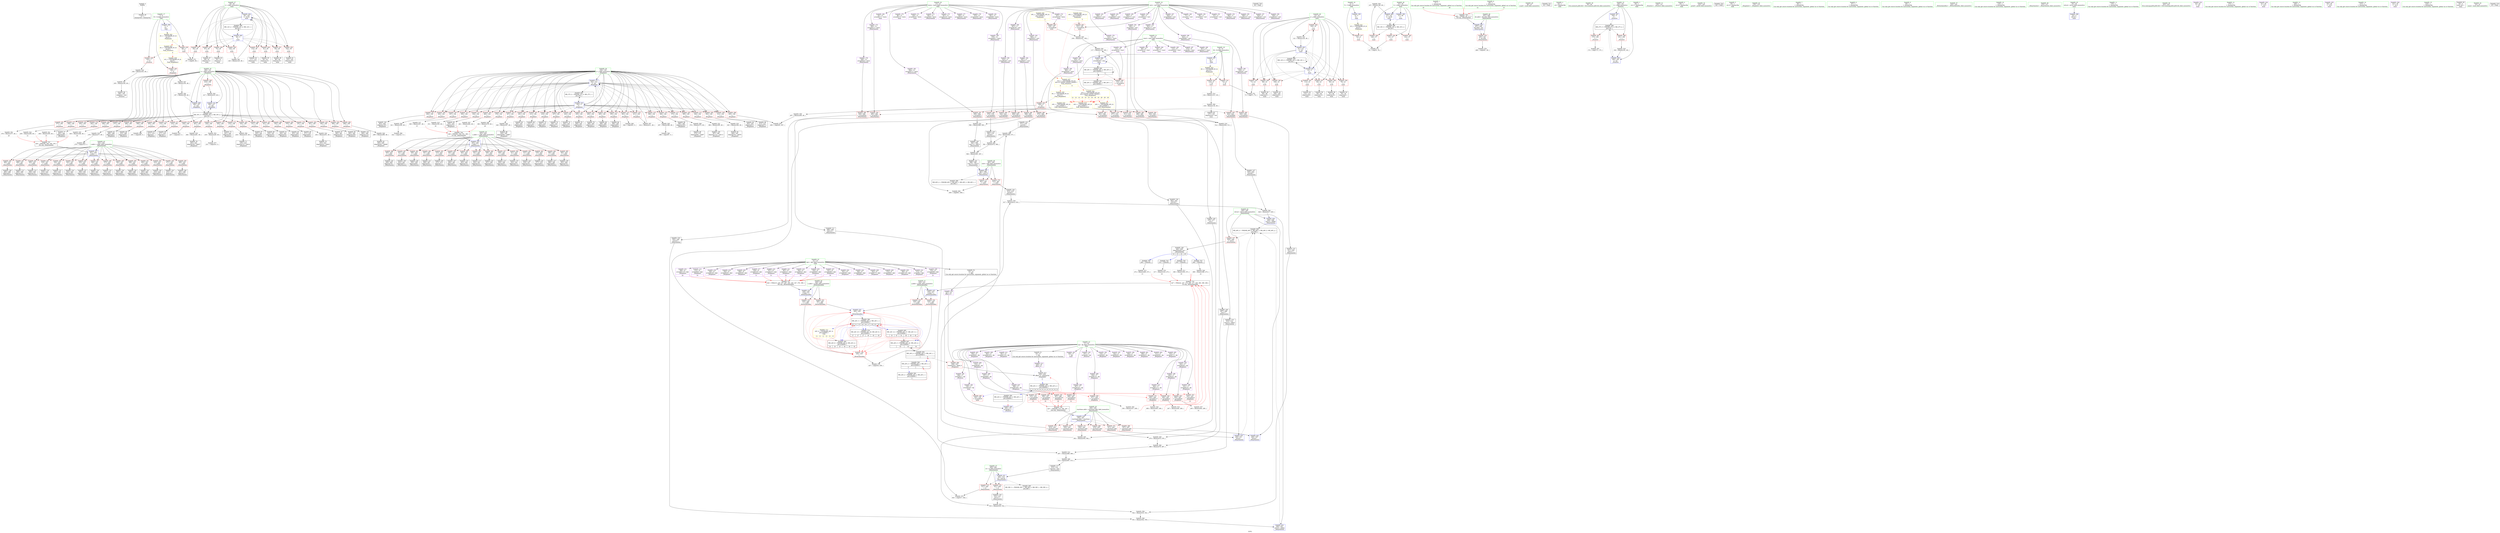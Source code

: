 digraph "SVFG" {
	label="SVFG";

	Node0x564aa9c5bc40 [shape=record,color=grey,label="{NodeID: 0\nNullPtr}"];
	Node0x564aa9c5bc40 -> Node0x564aa9c88050[style=solid];
	Node0x564aa9ca8d50 [shape=record,color=grey,label="{NodeID: 526\n299 = Binary(298, 49, )\n}"];
	Node0x564aa9ca8d50 -> Node0x564aa9c89c80[style=solid];
	Node0x564aa9c9ade0 [shape=record,color=red,label="{NodeID: 360\n546\<--453\n\<--c.addr\n_Z6mytimeiixi\n}"];
	Node0x564aa9c9ade0 -> Node0x564aa9c8cec0[style=solid];
	Node0x564aa9c96a70 [shape=record,color=red,label="{NodeID: 277\n258\<--190\n\<--i\n_Z6updatev\n}"];
	Node0x564aa9c96a70 -> Node0x564aa9ca8750[style=solid];
	Node0x564aa9c8a8b0 [shape=record,color=purple,label="{NodeID: 194\n168\<--17\narrayidx1\<--dp\n_Z5solvev\n}"];
	Node0x564aa9c8a8b0 -> Node0x564aa9c91770[style=solid];
	Node0x564aa9c87b90 [shape=record,color=black,label="{NodeID: 111\n496\<--495\nconv12\<--\n_Z6mytimeiixi\n}"];
	Node0x564aa9c87b90 -> Node0x564aa9ca7850[style=solid];
	Node0x564aa9c85da0 [shape=record,color=green,label="{NodeID: 28\n41\<--42\nj\<--j_field_insensitive\nmain\n}"];
	Node0x564aa9c85da0 -> Node0x564aa9c95890[style=solid];
	Node0x564aa9c85da0 -> Node0x564aa9c95960[style=solid];
	Node0x564aa9c85da0 -> Node0x564aa9c95a30[style=solid];
	Node0x564aa9c85da0 -> Node0x564aa9c95b00[style=solid];
	Node0x564aa9c85da0 -> Node0x564aa9c95bd0[style=solid];
	Node0x564aa9c85da0 -> Node0x564aa9c95ca0[style=solid];
	Node0x564aa9c85da0 -> Node0x564aa9c95d70[style=solid];
	Node0x564aa9c85da0 -> Node0x564aa9c95e40[style=solid];
	Node0x564aa9c85da0 -> Node0x564aa9c91360[style=solid];
	Node0x564aa9c85da0 -> Node0x564aa9c91500[style=solid];
	Node0x564aa9cf01c0 [shape=record,color=black,label="{NodeID: 720\n94 = PHI()\n}"];
	Node0x564aa9cce200 [shape=record,color=yellow,style=double,label="{NodeID: 637\n31V_1 = ENCHI(MR_31V_0)\npts\{10 120000 140000 160000 \}\nFun[_Z5solvev]|{<s0>8|<s1>8}}"];
	Node0x564aa9cce200:s0 -> Node0x564aa9cce480[style=dashed,color=red];
	Node0x564aa9cce200:s1 -> Node0x564aa9cce910[style=dashed,color=red];
	Node0x564aa9cab750 [shape=record,color=grey,label="{NodeID: 554\n147 = Binary(146, 49, )\n}"];
	Node0x564aa9cab750 -> Node0x564aa9c916a0[style=solid];
	Node0x564aa9c90870 [shape=record,color=red,label="{NodeID: 388\n570\<--569\n\<--arrayidx55\n_Z6mytimeiixi\n}"];
	Node0x564aa9c90870 -> Node0x564aa9c8d470[style=solid];
	Node0x564aa9c98130 [shape=record,color=red,label="{NodeID: 305\n291\<--192\n\<--j\n_Z6updatev\n}"];
	Node0x564aa9c98130 -> Node0x564aa9c89bb0[style=solid];
	Node0x564aa9c8bf70 [shape=record,color=purple,label="{NodeID: 222\n301\<--21\narrayidx50\<--dp2\n_Z6updatev\n}"];
	Node0x564aa9c8da20 [shape=record,color=black,label="{NodeID: 139\n593\<--592\nidxprom70\<--\n_Z6mytimeiixi\n}"];
	Node0x564aa9c88690 [shape=record,color=black,label="{NodeID: 56\n85\<--84\nidxprom12\<--\nmain\n}"];
	Node0x564aa9cc37d0 [shape=record,color=black,label="{NodeID: 582\nMR_22V_3 = PHI(MR_22V_4, MR_22V_2, )\npts\{200000 \}\n|{<s0>5|<s1>5|<s2>8|<s3>8|<s4>8|<s5>8|<s6>8|<s7>8|<s8>8|<s9>8|<s10>8|<s11>8}}"];
	Node0x564aa9cc37d0:s0 -> Node0x564aa9c96180[style=dashed,color=blue];
	Node0x564aa9cc37d0:s1 -> Node0x564aa9cc69d0[style=dashed,color=blue];
	Node0x564aa9cc37d0:s2 -> Node0x564aa9c98fd0[style=dashed,color=red];
	Node0x564aa9cc37d0:s3 -> Node0x564aa9c990a0[style=dashed,color=red];
	Node0x564aa9cc37d0:s4 -> Node0x564aa9c99170[style=dashed,color=red];
	Node0x564aa9cc37d0:s5 -> Node0x564aa9c99240[style=dashed,color=red];
	Node0x564aa9cc37d0:s6 -> Node0x564aa9c99310[style=dashed,color=red];
	Node0x564aa9cc37d0:s7 -> Node0x564aa9c993e0[style=dashed,color=red];
	Node0x564aa9cc37d0:s8 -> Node0x564aa9c994b0[style=dashed,color=red];
	Node0x564aa9cc37d0:s9 -> Node0x564aa9c99580[style=dashed,color=red];
	Node0x564aa9cc37d0:s10 -> Node0x564aa9c99650[style=dashed,color=red];
	Node0x564aa9cc37d0:s11 -> Node0x564aa9c91d20[style=dashed,color=red];
	Node0x564aa9c91f90 [shape=record,color=blue,label="{NodeID: 416\n440\<--439\n\<--\n_Z8checkminRxx\n}"];
	Node0x564aa9c91f90 -> Node0x564aa9cc2dd0[style=dashed];
	Node0x564aa9c997f0 [shape=record,color=red,label="{NodeID: 333\n440\<--428\n\<--x.addr\n_Z8checkminRxx\n}"];
	Node0x564aa9c997f0 -> Node0x564aa9c91f90[style=solid];
	Node0x564aa9c95480 [shape=record,color=red,label="{NodeID: 250\n87\<--39\n\<--i\nmain\n}"];
	Node0x564aa9c95480 -> Node0x564aa9c88760[style=solid];
	Node0x564aa9c8f0e0 [shape=record,color=purple,label="{NodeID: 167\n620\<--11\narrayidx86\<--vert\n_Z6mytimeiixi\n}"];
	Node0x564aa9c89d50 [shape=record,color=black,label="{NodeID: 84\n303\<--302\nidxprom51\<--\n_Z6updatev\n}"];
	Node0x564aa9c5bdd0 [shape=record,color=green,label="{NodeID: 1\n5\<--1\n\<--dummyObj\nCan only get source location for instruction, argument, global var or function.|{<s0>18|<s1>20}}"];
	Node0x564aa9c5bdd0:s0 -> Node0x564aa9cf11e0[style=solid,color=red];
	Node0x564aa9c5bdd0:s1 -> Node0x564aa9cf11e0[style=solid,color=red];
	Node0x564aa9ca8ed0 [shape=record,color=grey,label="{NodeID: 527\n598 = Binary(581, 597, )\n}"];
	Node0x564aa9ca8ed0 -> Node0x564aa9c8dbc0[style=solid];
	Node0x564aa9c9aeb0 [shape=record,color=red,label="{NodeID: 361\n558\<--453\n\<--c.addr\n_Z6mytimeiixi\n}"];
	Node0x564aa9c9aeb0 -> Node0x564aa9c8d130[style=solid];
	Node0x564aa9c96b40 [shape=record,color=red,label="{NodeID: 278\n262\<--190\n\<--i\n_Z6updatev\n}"];
	Node0x564aa9c96b40 -> Node0x564aa9c897a0[style=solid];
	Node0x564aa9c8a980 [shape=record,color=purple,label="{NodeID: 195\n218\<--17\narrayidx8\<--dp\n_Z6updatev\n}"];
	Node0x564aa9c87c60 [shape=record,color=black,label="{NodeID: 112\n499\<--498\nidxprom14\<--\n_Z6mytimeiixi\n}"];
	Node0x564aa9c85e70 [shape=record,color=green,label="{NodeID: 29\n46\<--47\nscanf\<--scanf_field_insensitive\n}"];
	Node0x564aa9cf02c0 [shape=record,color=black,label="{NodeID: 721\n62 = PHI()\n}"];
	Node0x564aa9cce370 [shape=record,color=yellow,style=double,label="{NodeID: 638\n4V_1 = ENCHI(MR_4V_0)\npts\{8 \}\nFun[_Z6updatev]}"];
	Node0x564aa9cce370 -> Node0x564aa9c94c60[style=dashed];
	Node0x564aa9cab8d0 [shape=record,color=grey,label="{NodeID: 555\n338 = Binary(337, 248, )\n|{<s0>17}}"];
	Node0x564aa9cab8d0:s0 -> Node0x564aa9cf19f0[style=solid,color=red];
	Node0x564aa9c90940 [shape=record,color=red,label="{NodeID: 389\n579\<--578\n\<--arrayidx61\n_Z6mytimeiixi\n}"];
	Node0x564aa9c90940 -> Node0x564aa9c8d6e0[style=solid];
	Node0x564aa9c98200 [shape=record,color=red,label="{NodeID: 306\n302\<--192\n\<--j\n_Z6updatev\n}"];
	Node0x564aa9c98200 -> Node0x564aa9c89d50[style=solid];
	Node0x564aa9c8c040 [shape=record,color=purple,label="{NodeID: 223\n304\<--21\narrayidx52\<--dp2\n_Z6updatev\n|{<s0>16}}"];
	Node0x564aa9c8c040:s0 -> Node0x564aa9cf13e0[style=solid,color=red];
	Node0x564aa9c8daf0 [shape=record,color=black,label="{NodeID: 140\n597\<--596\nconv73\<--add72\n_Z6mytimeiixi\n}"];
	Node0x564aa9c8daf0 -> Node0x564aa9ca8ed0[style=solid];
	Node0x564aa9c88760 [shape=record,color=black,label="{NodeID: 57\n88\<--87\nidxprom14\<--\nmain\n}"];
	Node0x564aa9cc3cd0 [shape=record,color=black,label="{NodeID: 583\nMR_24V_2 = PHI(MR_24V_3, MR_24V_1, )\npts\{230000 \}\n|{<s0>5|<s1>8}}"];
	Node0x564aa9cc3cd0:s0 -> Node0x564aa9cc6ed0[style=dashed,color=blue];
	Node0x564aa9cc3cd0:s1 -> Node0x564aa9cca9d0[style=dashed,color=red];
	Node0x564aa9c92060 [shape=record,color=blue,label="{NodeID: 417\n451\<--445\nr.addr\<--r\n_Z6mytimeiixi\n}"];
	Node0x564aa9c92060 -> Node0x564aa9c99c00[style=dashed];
	Node0x564aa9c92060 -> Node0x564aa9c99cd0[style=dashed];
	Node0x564aa9c92060 -> Node0x564aa9c99da0[style=dashed];
	Node0x564aa9c92060 -> Node0x564aa9c99e70[style=dashed];
	Node0x564aa9c92060 -> Node0x564aa9c99f40[style=dashed];
	Node0x564aa9c92060 -> Node0x564aa9c9a010[style=dashed];
	Node0x564aa9c92060 -> Node0x564aa9c9a0e0[style=dashed];
	Node0x564aa9c92060 -> Node0x564aa9c9a1b0[style=dashed];
	Node0x564aa9c92060 -> Node0x564aa9c9a280[style=dashed];
	Node0x564aa9c92060 -> Node0x564aa9c9a350[style=dashed];
	Node0x564aa9c92060 -> Node0x564aa9c9a420[style=dashed];
	Node0x564aa9c92060 -> Node0x564aa9c9a4f0[style=dashed];
	Node0x564aa9c92060 -> Node0x564aa9c9a5c0[style=dashed];
	Node0x564aa9c92060 -> Node0x564aa9c9a690[style=dashed];
	Node0x564aa9c92060 -> Node0x564aa9c9a760[style=dashed];
	Node0x564aa9c998c0 [shape=record,color=red,label="{NodeID: 334\n434\<--430\n\<--y.addr\n_Z8checkminRxx\n}"];
	Node0x564aa9c998c0 -> Node0x564aa9cad850[style=solid];
	Node0x564aa9c95550 [shape=record,color=red,label="{NodeID: 251\n95\<--39\n\<--i\nmain\n}"];
	Node0x564aa9c95550 -> Node0x564aa9c88900[style=solid];
	Node0x564aa9c8f1b0 [shape=record,color=purple,label="{NodeID: 168\n623\<--11\narrayidx88\<--vert\n_Z6mytimeiixi\n}"];
	Node0x564aa9c8f1b0 -> Node0x564aa9c90c80[style=solid];
	Node0x564aa9c89e20 [shape=record,color=black,label="{NodeID: 85\n310\<--309\nidxprom55\<--\n_Z6updatev\n}"];
	Node0x564aa9c83fb0 [shape=record,color=green,label="{NodeID: 2\n24\<--1\n.str\<--dummyObj\nGlob }"];
	Node0x564aa9ca9050 [shape=record,color=grey,label="{NodeID: 528\n321 = Binary(320, 49, )\n}"];
	Node0x564aa9ca9050 -> Node0x564aa9cac950[style=solid];
	Node0x564aa9c9af80 [shape=record,color=red,label="{NodeID: 362\n567\<--453\n\<--c.addr\n_Z6mytimeiixi\n}"];
	Node0x564aa9c9af80 -> Node0x564aa9c8d3a0[style=solid];
	Node0x564aa9c96c10 [shape=record,color=red,label="{NodeID: 279\n277\<--190\n\<--i\n_Z6updatev\n}"];
	Node0x564aa9c96c10 -> Node0x564aa9ca7550[style=solid];
	Node0x564aa9c8aa50 [shape=record,color=purple,label="{NodeID: 196\n221\<--17\narrayidx10\<--dp\n_Z6updatev\n}"];
	Node0x564aa9c8aa50 -> Node0x564aa9c98fd0[style=solid];
	Node0x564aa9c87d30 [shape=record,color=black,label="{NodeID: 113\n502\<--501\nidxprom16\<--\n_Z6mytimeiixi\n}"];
	Node0x564aa9c85f70 [shape=record,color=green,label="{NodeID: 30\n59\<--60\nllvm.memset.p0i8.i64\<--llvm.memset.p0i8.i64_field_insensitive\n}"];
	Node0x564aa9cf03c0 [shape=record,color=black,label="{NodeID: 722\n316 = PHI(444, )\n}"];
	Node0x564aa9cf03c0 -> Node0x564aa9ca97d0[style=solid];
	Node0x564aa9cce480 [shape=record,color=yellow,style=double,label="{NodeID: 639\n6V_1 = ENCHI(MR_6V_0)\npts\{10 \}\nFun[_Z6updatev]}"];
	Node0x564aa9cce480 -> Node0x564aa9c94ed0[style=dashed];
	Node0x564aa9caba50 [shape=record,color=grey,label="{NodeID: 556\n234 = Binary(233, 49, )\n}"];
	Node0x564aa9caba50 -> Node0x564aa9c892c0[style=solid];
	Node0x564aa9c90a10 [shape=record,color=red,label="{NodeID: 390\n588\<--587\n\<--arrayidx67\n_Z6mytimeiixi\n}"];
	Node0x564aa9c90a10 -> Node0x564aa9ca9650[style=solid];
	Node0x564aa9c982d0 [shape=record,color=red,label="{NodeID: 307\n307\<--192\n\<--j\n_Z6updatev\n}"];
	Node0x564aa9c982d0 -> Node0x564aa9ca7fd0[style=solid];
	Node0x564aa9c8c110 [shape=record,color=purple,label="{NodeID: 224\n326\<--21\narrayidx66\<--dp2\n_Z6updatev\n}"];
	Node0x564aa9c8dbc0 [shape=record,color=black,label="{NodeID: 141\n599\<--598\nconv75\<--rem74\n_Z6mytimeiixi\n}"];
	Node0x564aa9c8dbc0 -> Node0x564aa9c92610[style=solid];
	Node0x564aa9c88830 [shape=record,color=black,label="{NodeID: 58\n91\<--90\nidxprom16\<--\nmain\n}"];
	Node0x564aa9cc41d0 [shape=record,color=black,label="{NodeID: 584\nMR_27V_3 = PHI(MR_27V_4, MR_27V_2, )\npts\{161 \}\n}"];
	Node0x564aa9cc41d0 -> Node0x564aa9c96250[style=dashed];
	Node0x564aa9cc41d0 -> Node0x564aa9c96320[style=dashed];
	Node0x564aa9cc41d0 -> Node0x564aa9c91910[style=dashed];
	Node0x564aa9c92130 [shape=record,color=blue,label="{NodeID: 418\n453\<--446\nc.addr\<--c\n_Z6mytimeiixi\n}"];
	Node0x564aa9c92130 -> Node0x564aa9c9a830[style=dashed];
	Node0x564aa9c92130 -> Node0x564aa9c9a900[style=dashed];
	Node0x564aa9c92130 -> Node0x564aa9c9a9d0[style=dashed];
	Node0x564aa9c92130 -> Node0x564aa9c9aaa0[style=dashed];
	Node0x564aa9c92130 -> Node0x564aa9c9ab70[style=dashed];
	Node0x564aa9c92130 -> Node0x564aa9c9ac40[style=dashed];
	Node0x564aa9c92130 -> Node0x564aa9c9ad10[style=dashed];
	Node0x564aa9c92130 -> Node0x564aa9c9ade0[style=dashed];
	Node0x564aa9c92130 -> Node0x564aa9c9aeb0[style=dashed];
	Node0x564aa9c92130 -> Node0x564aa9c9af80[style=dashed];
	Node0x564aa9c92130 -> Node0x564aa9c9b050[style=dashed];
	Node0x564aa9c92130 -> Node0x564aa9c9b120[style=dashed];
	Node0x564aa9c92130 -> Node0x564aa9c9b1f0[style=dashed];
	Node0x564aa9c92130 -> Node0x564aa9c9b2c0[style=dashed];
	Node0x564aa9c92130 -> Node0x564aa9c9b390[style=dashed];
	Node0x564aa9c99990 [shape=record,color=red,label="{NodeID: 335\n439\<--430\n\<--y.addr\n_Z8checkminRxx\n}"];
	Node0x564aa9c99990 -> Node0x564aa9c91f90[style=solid];
	Node0x564aa9c95620 [shape=record,color=red,label="{NodeID: 252\n102\<--39\n\<--i\nmain\n}"];
	Node0x564aa9c95620 -> Node0x564aa9c88aa0[style=solid];
	Node0x564aa9c8f280 [shape=record,color=purple,label="{NodeID: 169\n83\<--13\narrayidx11\<--horiz\nmain\n}"];
	Node0x564aa9c89ef0 [shape=record,color=black,label="{NodeID: 86\n313\<--312\nidxprom57\<--\n_Z6updatev\n}"];
	Node0x564aa9c84040 [shape=record,color=green,label="{NodeID: 3\n26\<--1\n.str.1\<--dummyObj\nGlob }"];
	Node0x564aa9ca91d0 [shape=record,color=grey,label="{NodeID: 529\n581 = Binary(572, 580, )\n}"];
	Node0x564aa9ca91d0 -> Node0x564aa9ca8ed0[style=solid];
	Node0x564aa9c9b050 [shape=record,color=red,label="{NodeID: 363\n576\<--453\n\<--c.addr\n_Z6mytimeiixi\n}"];
	Node0x564aa9c9b050 -> Node0x564aa9c8d610[style=solid];
	Node0x564aa9c96ce0 [shape=record,color=red,label="{NodeID: 280\n281\<--190\n\<--i\n_Z6updatev\n}"];
	Node0x564aa9c96ce0 -> Node0x564aa9ca9ad0[style=solid];
	Node0x564aa9c8ab20 [shape=record,color=purple,label="{NodeID: 197\n242\<--17\narrayidx20\<--dp\n_Z6updatev\n}"];
	Node0x564aa9c87e00 [shape=record,color=black,label="{NodeID: 114\n506\<--505\nidxprom18\<--\n_Z6mytimeiixi\n}"];
	Node0x564aa9c86070 [shape=record,color=green,label="{NodeID: 31\n130\<--131\n_Z5solvev\<--_Z5solvev_field_insensitive\n}"];
	Node0x564aa9cf05b0 [shape=record,color=black,label="{NodeID: 723\n388 = PHI(444, )\n}"];
	Node0x564aa9cf05b0 -> Node0x564aa9caab50[style=solid];
	Node0x564aa9cabbd0 [shape=record,color=grey,label="{NodeID: 557\n412 = Binary(411, 49, )\n}"];
	Node0x564aa9cabbd0 -> Node0x564aa9c91b80[style=solid];
	Node0x564aa9c90ae0 [shape=record,color=red,label="{NodeID: 391\n595\<--594\n\<--arrayidx71\n_Z6mytimeiixi\n}"];
	Node0x564aa9c90ae0 -> Node0x564aa9ca9650[style=solid];
	Node0x564aa9c983a0 [shape=record,color=red,label="{NodeID: 308\n312\<--192\n\<--j\n_Z6updatev\n}"];
	Node0x564aa9c983a0 -> Node0x564aa9c89ef0[style=solid];
	Node0x564aa9c8c1e0 [shape=record,color=purple,label="{NodeID: 225\n330\<--21\narrayidx69\<--dp2\n_Z6updatev\n|{<s0>17}}"];
	Node0x564aa9c8c1e0:s0 -> Node0x564aa9cf13e0[style=solid,color=red];
	Node0x564aa9c8dc90 [shape=record,color=black,label="{NodeID: 142\n603\<--602\nidxprom76\<--\n_Z6mytimeiixi\n}"];
	Node0x564aa9c88900 [shape=record,color=black,label="{NodeID: 59\n96\<--95\nidxprom19\<--\nmain\n}"];
	Node0x564aa9cc46d0 [shape=record,color=black,label="{NodeID: 585\nMR_24V_8 = PHI(MR_24V_6, MR_24V_4, )\npts\{230000 \}\n|{<s0>14|<s1>14|<s2>14|<s3>16|<s4>16|<s5>16}}"];
	Node0x564aa9cc46d0:s0 -> Node0x564aa9c99a60[style=dashed,color=red];
	Node0x564aa9cc46d0:s1 -> Node0x564aa9c91f90[style=dashed,color=red];
	Node0x564aa9cc46d0:s2 -> Node0x564aa9cc2dd0[style=dashed,color=red];
	Node0x564aa9cc46d0:s3 -> Node0x564aa9c99a60[style=dashed,color=red];
	Node0x564aa9cc46d0:s4 -> Node0x564aa9c91f90[style=dashed,color=red];
	Node0x564aa9cc46d0:s5 -> Node0x564aa9cc2dd0[style=dashed,color=red];
	Node0x564aa9c92200 [shape=record,color=blue,label="{NodeID: 419\n455\<--447\nstarttime.addr\<--starttime\n_Z6mytimeiixi\n}"];
	Node0x564aa9c92200 -> Node0x564aa9c9b460[style=dashed];
	Node0x564aa9c92200 -> Node0x564aa9c9b530[style=dashed];
	Node0x564aa9c92200 -> Node0x564aa9c9b600[style=dashed];
	Node0x564aa9c92200 -> Node0x564aa9c9b6d0[style=dashed];
	Node0x564aa9c92200 -> Node0x564aa9c9b7a0[style=dashed];
	Node0x564aa9c92200 -> Node0x564aa9c9b870[style=dashed];
	Node0x564aa9c99a60 [shape=record,color=red,label="{NodeID: 336\n436\<--435\n\<--\n_Z8checkminRxx\n}"];
	Node0x564aa9c99a60 -> Node0x564aa9cad850[style=solid];
	Node0x564aa9c956f0 [shape=record,color=red,label="{NodeID: 253\n110\<--39\n\<--i\nmain\n}"];
	Node0x564aa9c956f0 -> Node0x564aa9c88c40[style=solid];
	Node0x564aa9c8f350 [shape=record,color=purple,label="{NodeID: 170\n86\<--13\narrayidx13\<--horiz\nmain\n}"];
	Node0x564aa9c89fc0 [shape=record,color=black,label="{NodeID: 87\n325\<--324\nidxprom65\<--\n_Z6updatev\n}"];
	Node0x564aa9c842f0 [shape=record,color=green,label="{NodeID: 4\n28\<--1\n.str.2\<--dummyObj\nGlob }"];
	Node0x564aa9ca9350 [shape=record,color=grey,label="{NodeID: 530\n406 = Binary(405, 248, )\n|{<s0>22}}"];
	Node0x564aa9ca9350:s0 -> Node0x564aa9cf19f0[style=solid,color=red];
	Node0x564aa9c9b120 [shape=record,color=red,label="{NodeID: 364\n585\<--453\n\<--c.addr\n_Z6mytimeiixi\n}"];
	Node0x564aa9c9b120 -> Node0x564aa9c8d880[style=solid];
	Node0x564aa9c96db0 [shape=record,color=red,label="{NodeID: 281\n288\<--190\n\<--i\n_Z6updatev\n}"];
	Node0x564aa9c96db0 -> Node0x564aa9c89ae0[style=solid];
	Node0x564aa9c8abf0 [shape=record,color=purple,label="{NodeID: 198\n245\<--17\narrayidx22\<--dp\n_Z6updatev\n}"];
	Node0x564aa9c8abf0 -> Node0x564aa9c990a0[style=solid];
	Node0x564aa9c87ed0 [shape=record,color=black,label="{NodeID: 115\n509\<--508\nidxprom20\<--\n_Z6mytimeiixi\n}"];
	Node0x564aa9c86170 [shape=record,color=green,label="{NodeID: 32\n143\<--144\nprintf\<--printf_field_insensitive\n}"];
	Node0x564aa9cf06b0 [shape=record,color=black,label="{NodeID: 724\n142 = PHI()\n}"];
	Node0x564aa9cabd50 [shape=record,color=grey,label="{NodeID: 558\n542 = Binary(533, 541, )\n}"];
	Node0x564aa9cabd50 -> Node0x564aa9cac050[style=solid];
	Node0x564aa9c90bb0 [shape=record,color=red,label="{NodeID: 392\n608\<--607\n\<--arrayidx79\n_Z6mytimeiixi\n}"];
	Node0x564aa9c90bb0 -> Node0x564aa9cacdd0[style=solid];
	Node0x564aa9c98470 [shape=record,color=red,label="{NodeID: 309\n320\<--192\n\<--j\n_Z6updatev\n}"];
	Node0x564aa9c98470 -> Node0x564aa9ca9050[style=solid];
	Node0x564aa9c8c2b0 [shape=record,color=purple,label="{NodeID: 226\n343\<--21\narrayidx77\<--dp2\n_Z6updatev\n}"];
	Node0x564aa9c8dd60 [shape=record,color=black,label="{NodeID: 143\n606\<--605\nidxprom78\<--\n_Z6mytimeiixi\n}"];
	Node0x564aa9c889d0 [shape=record,color=black,label="{NodeID: 60\n99\<--98\nidxprom21\<--\nmain\n}"];
	Node0x564aa9c922d0 [shape=record,color=blue,label="{NodeID: 420\n457\<--448\ndir.addr\<--dir\n_Z6mytimeiixi\n}"];
	Node0x564aa9c922d0 -> Node0x564aa9c9b940[style=dashed];
	Node0x564aa9c99b30 [shape=record,color=red,label="{NodeID: 337\n629\<--449\n\<--retval\n_Z6mytimeiixi\n}"];
	Node0x564aa9c99b30 -> Node0x564aa9c8e170[style=solid];
	Node0x564aa9c957c0 [shape=record,color=red,label="{NodeID: 254\n125\<--39\n\<--i\nmain\n}"];
	Node0x564aa9c957c0 -> Node0x564aa9cac1d0[style=solid];
	Node0x564aa9c8f420 [shape=record,color=purple,label="{NodeID: 171\n104\<--13\narrayidx24\<--horiz\nmain\n}"];
	Node0x564aa9c8a090 [shape=record,color=black,label="{NodeID: 88\n329\<--328\nidxprom68\<--add67\n_Z6updatev\n}"];
	Node0x564aa9c84380 [shape=record,color=green,label="{NodeID: 5\n30\<--1\n.str.3\<--dummyObj\nGlob }"];
	Node0x564aa9ca94d0 [shape=record,color=grey,label="{NodeID: 531\n396 = Binary(395, 49, )\n}"];
	Node0x564aa9ca94d0 -> Node0x564aa9c872a0[style=solid];
	Node0x564aa9c9b1f0 [shape=record,color=red,label="{NodeID: 365\n592\<--453\n\<--c.addr\n_Z6mytimeiixi\n}"];
	Node0x564aa9c9b1f0 -> Node0x564aa9c8da20[style=solid];
	Node0x564aa9c96e80 [shape=record,color=red,label="{NodeID: 282\n298\<--190\n\<--i\n_Z6updatev\n}"];
	Node0x564aa9c96e80 -> Node0x564aa9ca8d50[style=solid];
	Node0x564aa9c8acc0 [shape=record,color=purple,label="{NodeID: 199\n264\<--17\narrayidx30\<--dp\n_Z6updatev\n}"];
	Node0x564aa9c8c770 [shape=record,color=black,label="{NodeID: 116\n513\<--512\nconv23\<--add22\n_Z6mytimeiixi\n}"];
	Node0x564aa9c8c770 -> Node0x564aa9ca8450[style=solid];
	Node0x564aa9c86270 [shape=record,color=green,label="{NodeID: 33\n160\<--161\ni\<--i_field_insensitive\n_Z5solvev\n}"];
	Node0x564aa9c86270 -> Node0x564aa9c96250[style=solid];
	Node0x564aa9c86270 -> Node0x564aa9c96320[style=solid];
	Node0x564aa9c86270 -> Node0x564aa9c91840[style=solid];
	Node0x564aa9c86270 -> Node0x564aa9c91910[style=solid];
	Node0x564aa9cf0780 [shape=record,color=black,label="{NodeID: 725\n269 = PHI(444, )\n}"];
	Node0x564aa9cf0780 -> Node0x564aa9ca79d0[style=solid];
	Node0x564aa9cabed0 [shape=record,color=grey,label="{NodeID: 559\n207 = Binary(206, 49, )\n}"];
	Node0x564aa9cabed0 -> Node0x564aa9cadb50[style=solid];
	Node0x564aa9c90c80 [shape=record,color=red,label="{NodeID: 393\n624\<--623\n\<--arrayidx88\n_Z6mytimeiixi\n}"];
	Node0x564aa9c90c80 -> Node0x564aa9c8e0a0[style=solid];
	Node0x564aa9c98540 [shape=record,color=red,label="{NodeID: 310\n327\<--192\n\<--j\n_Z6updatev\n}"];
	Node0x564aa9c98540 -> Node0x564aa9caa850[style=solid];
	Node0x564aa9c8c380 [shape=record,color=purple,label="{NodeID: 227\n347\<--21\narrayidx80\<--dp2\n_Z6updatev\n|{<s0>19}}"];
	Node0x564aa9c8c380:s0 -> Node0x564aa9cf13e0[style=solid,color=red];
	Node0x564aa9c8de30 [shape=record,color=black,label="{NodeID: 144\n616\<--615\nconv83\<--\n_Z6mytimeiixi\n}"];
	Node0x564aa9c8de30 -> Node0x564aa9ca9c50[style=solid];
	Node0x564aa9c88aa0 [shape=record,color=black,label="{NodeID: 61\n103\<--102\nidxprom23\<--\nmain\n}"];
	Node0x564aa9c923a0 [shape=record,color=blue,label="{NodeID: 421\n459\<--515\nst\<--conv24\n_Z6mytimeiixi\n}"];
	Node0x564aa9c923a0 -> Node0x564aa9c9ba10[style=dashed];
	Node0x564aa9c923a0 -> Node0x564aa9c9bae0[style=dashed];
	Node0x564aa9c923a0 -> Node0x564aa9cc78d0[style=dashed];
	Node0x564aa9c99c00 [shape=record,color=red,label="{NodeID: 338\n471\<--451\n\<--r.addr\n_Z6mytimeiixi\n}"];
	Node0x564aa9c99c00 -> Node0x564aa9c87510[style=solid];
	Node0x564aa9c95890 [shape=record,color=red,label="{NodeID: 255\n71\<--41\n\<--j\nmain\n}"];
	Node0x564aa9c95890 -> Node0x564aa9cad250[style=solid];
	Node0x564aa9c8f4f0 [shape=record,color=purple,label="{NodeID: 172\n107\<--13\narrayidx26\<--horiz\nmain\n}"];
	Node0x564aa9c8f4f0 -> Node0x564aa9c95fe0[style=solid];
	Node0x564aa9c8a160 [shape=record,color=black,label="{NodeID: 89\n332\<--331\nidxprom70\<--\n_Z6updatev\n}"];
	Node0x564aa9c84410 [shape=record,color=green,label="{NodeID: 6\n49\<--1\n\<--dummyObj\nCan only get source location for instruction, argument, global var or function.|{<s0>12|<s1>15}}"];
	Node0x564aa9c84410:s0 -> Node0x564aa9cf11e0[style=solid,color=red];
	Node0x564aa9c84410:s1 -> Node0x564aa9cf11e0[style=solid,color=red];
	Node0x564aa9ccce30 [shape=record,color=yellow,style=double,label="{NodeID: 615\n16V_1 = ENCHI(MR_16V_0)\npts\{120000 \}\nFun[_Z6mytimeiixi]}"];
	Node0x564aa9ccce30 -> Node0x564aa9c9be20[style=dashed];
	Node0x564aa9ccce30 -> Node0x564aa9c9bfc0[style=dashed];
	Node0x564aa9ccce30 -> Node0x564aa9c90530[style=dashed];
	Node0x564aa9ccce30 -> Node0x564aa9c90600[style=dashed];
	Node0x564aa9ccce30 -> Node0x564aa9c90870[style=dashed];
	Node0x564aa9ccce30 -> Node0x564aa9c90a10[style=dashed];
	Node0x564aa9ccce30 -> Node0x564aa9c90bb0[style=dashed];
	Node0x564aa9ccce30 -> Node0x564aa9c90c80[style=dashed];
	Node0x564aa9ca9650 [shape=record,color=grey,label="{NodeID: 532\n596 = Binary(588, 595, )\n}"];
	Node0x564aa9ca9650 -> Node0x564aa9c8daf0[style=solid];
	Node0x564aa9c9b2c0 [shape=record,color=red,label="{NodeID: 366\n605\<--453\n\<--c.addr\n_Z6mytimeiixi\n}"];
	Node0x564aa9c9b2c0 -> Node0x564aa9c8dd60[style=solid];
	Node0x564aa9c96f50 [shape=record,color=red,label="{NodeID: 283\n305\<--190\n\<--i\n_Z6updatev\n}"];
	Node0x564aa9c96f50 -> Node0x564aa9ca85d0[style=solid];
	Node0x564aa9c8ad90 [shape=record,color=purple,label="{NodeID: 200\n267\<--17\narrayidx32\<--dp\n_Z6updatev\n}"];
	Node0x564aa9c8ad90 -> Node0x564aa9c99170[style=solid];
	Node0x564aa9c8c840 [shape=record,color=black,label="{NodeID: 117\n515\<--514\nconv24\<--rem\n_Z6mytimeiixi\n}"];
	Node0x564aa9c8c840 -> Node0x564aa9c923a0[style=solid];
	Node0x564aa9c86340 [shape=record,color=green,label="{NodeID: 34\n178\<--179\n_Z6updatev\<--_Z6updatev_field_insensitive\n}"];
	Node0x564aa9cf08f0 [shape=record,color=black,label="{NodeID: 726\n359 = PHI(444, )\n}"];
	Node0x564aa9cf08f0 -> Node0x564aa9ca76d0[style=solid];
	Node0x564aa9cac050 [shape=record,color=grey,label="{NodeID: 560\n551 = Binary(542, 550, )\n}"];
	Node0x564aa9cac050 -> Node0x564aa9c92540[style=solid];
	Node0x564aa9c90d50 [shape=record,color=red,label="{NodeID: 394\n638\<--637\ndummyVal\<--offset_0\n_Z6updatev\n}"];
	Node0x564aa9c90d50 -> Node0x564aa9c91d20[style=solid];
	Node0x564aa9c98610 [shape=record,color=red,label="{NodeID: 311\n334\<--192\n\<--j\n_Z6updatev\n}"];
	Node0x564aa9c98610 -> Node0x564aa9c8a230[style=solid];
	Node0x564aa9c8c450 [shape=record,color=purple,label="{NodeID: 228\n372\<--21\narrayidx96\<--dp2\n_Z6updatev\n}"];
	Node0x564aa9c8df00 [shape=record,color=black,label="{NodeID: 145\n619\<--618\nidxprom85\<--\n_Z6mytimeiixi\n}"];
	Node0x564aa9c88b70 [shape=record,color=black,label="{NodeID: 62\n106\<--105\nidxprom25\<--\nmain\n}"];
	Node0x564aa9cc55d0 [shape=record,color=black,label="{NodeID: 588\nMR_10V_3 = PHI(MR_10V_4, MR_10V_2, )\npts\{38 \}\n}"];
	Node0x564aa9cc55d0 -> Node0x564aa9c94fa0[style=dashed];
	Node0x564aa9cc55d0 -> Node0x564aa9c95070[style=dashed];
	Node0x564aa9cc55d0 -> Node0x564aa9c95140[style=dashed];
	Node0x564aa9cc55d0 -> Node0x564aa9c916a0[style=dashed];
	Node0x564aa9ca6dd0 [shape=record,color=grey,label="{NodeID: 505\n367 = Binary(366, 49, )\n}"];
	Node0x564aa9ca6dd0 -> Node0x564aa9cac4d0[style=solid];
	Node0x564aa9c92470 [shape=record,color=blue,label="{NodeID: 422\n449\<--527\nretval\<--\n_Z6mytimeiixi\n}"];
	Node0x564aa9c92470 -> Node0x564aa9cc73d0[style=dashed];
	Node0x564aa9c99cd0 [shape=record,color=red,label="{NodeID: 339\n480\<--451\n\<--r.addr\n_Z6mytimeiixi\n}"];
	Node0x564aa9c99cd0 -> Node0x564aa9c87780[style=solid];
	Node0x564aa9c95960 [shape=record,color=red,label="{NodeID: 256\n78\<--41\n\<--j\nmain\n}"];
	Node0x564aa9c95960 -> Node0x564aa9c884f0[style=solid];
	Node0x564aa9c8f5c0 [shape=record,color=purple,label="{NodeID: 173\n491\<--13\narrayidx9\<--horiz\n_Z6mytimeiixi\n}"];
	Node0x564aa9c8a230 [shape=record,color=black,label="{NodeID: 90\n335\<--334\nidxprom72\<--\n_Z6updatev\n}"];
	Node0x564aa9c844a0 [shape=record,color=green,label="{NodeID: 7\n56\<--1\n\<--dummyObj\nCan only get source location for instruction, argument, global var or function.}"];
	Node0x564aa9cccf10 [shape=record,color=yellow,style=double,label="{NodeID: 616\n18V_1 = ENCHI(MR_18V_0)\npts\{140000 \}\nFun[_Z6mytimeiixi]}"];
	Node0x564aa9cccf10 -> Node0x564aa9c9bef0[style=dashed];
	Node0x564aa9cccf10 -> Node0x564aa9c9c090[style=dashed];
	Node0x564aa9cccf10 -> Node0x564aa9c906d0[style=dashed];
	Node0x564aa9cccf10 -> Node0x564aa9c90940[style=dashed];
	Node0x564aa9cccf10 -> Node0x564aa9c90ae0[style=dashed];
	Node0x564aa9ca97d0 [shape=record,color=grey,label="{NodeID: 533\n317 = Binary(316, 273, )\n|{<s0>16}}"];
	Node0x564aa9ca97d0:s0 -> Node0x564aa9cf19f0[style=solid,color=red];
	Node0x564aa9c9b390 [shape=record,color=red,label="{NodeID: 367\n621\<--453\n\<--c.addr\n_Z6mytimeiixi\n}"];
	Node0x564aa9c9b390 -> Node0x564aa9c8dfd0[style=solid];
	Node0x564aa9c97020 [shape=record,color=red,label="{NodeID: 284\n309\<--190\n\<--i\n_Z6updatev\n}"];
	Node0x564aa9c97020 -> Node0x564aa9c89e20[style=solid];
	Node0x564aa9c8ae60 [shape=record,color=purple,label="{NodeID: 201\n290\<--17\narrayidx43\<--dp\n_Z6updatev\n}"];
	Node0x564aa9c8c910 [shape=record,color=black,label="{NodeID: 118\n519\<--518\nidxprom25\<--\n_Z6mytimeiixi\n}"];
	Node0x564aa9c86440 [shape=record,color=green,label="{NodeID: 35\n190\<--191\ni\<--i_field_insensitive\n_Z6updatev\n}"];
	Node0x564aa9c86440 -> Node0x564aa9c963f0[style=solid];
	Node0x564aa9c86440 -> Node0x564aa9c964c0[style=solid];
	Node0x564aa9c86440 -> Node0x564aa9c96590[style=solid];
	Node0x564aa9c86440 -> Node0x564aa9c96660[style=solid];
	Node0x564aa9c86440 -> Node0x564aa9c96730[style=solid];
	Node0x564aa9c86440 -> Node0x564aa9c96800[style=solid];
	Node0x564aa9c86440 -> Node0x564aa9c968d0[style=solid];
	Node0x564aa9c86440 -> Node0x564aa9c969a0[style=solid];
	Node0x564aa9c86440 -> Node0x564aa9c96a70[style=solid];
	Node0x564aa9c86440 -> Node0x564aa9c96b40[style=solid];
	Node0x564aa9c86440 -> Node0x564aa9c96c10[style=solid];
	Node0x564aa9c86440 -> Node0x564aa9c96ce0[style=solid];
	Node0x564aa9c86440 -> Node0x564aa9c96db0[style=solid];
	Node0x564aa9c86440 -> Node0x564aa9c96e80[style=solid];
	Node0x564aa9c86440 -> Node0x564aa9c96f50[style=solid];
	Node0x564aa9c86440 -> Node0x564aa9c97020[style=solid];
	Node0x564aa9c86440 -> Node0x564aa9c970f0[style=solid];
	Node0x564aa9c86440 -> Node0x564aa9c971c0[style=solid];
	Node0x564aa9c86440 -> Node0x564aa9c97290[style=solid];
	Node0x564aa9c86440 -> Node0x564aa9c97360[style=solid];
	Node0x564aa9c86440 -> Node0x564aa9c97430[style=solid];
	Node0x564aa9c86440 -> Node0x564aa9c97500[style=solid];
	Node0x564aa9c86440 -> Node0x564aa9c975d0[style=solid];
	Node0x564aa9c86440 -> Node0x564aa9c976a0[style=solid];
	Node0x564aa9c86440 -> Node0x564aa9c97770[style=solid];
	Node0x564aa9c86440 -> Node0x564aa9c97840[style=solid];
	Node0x564aa9c86440 -> Node0x564aa9c97910[style=solid];
	Node0x564aa9c86440 -> Node0x564aa9c919e0[style=solid];
	Node0x564aa9c86440 -> Node0x564aa9c91c50[style=solid];
	Node0x564aa9cf0a30 [shape=record,color=black,label="{NodeID: 727\n445 = PHI(259, 306, 349, 378, )\n0th arg _Z6mytimeiixi }"];
	Node0x564aa9cf0a30 -> Node0x564aa9c92060[style=solid];
	Node0x564aa9cce910 [shape=record,color=yellow,style=double,label="{NodeID: 644\n41V_1 = ENCHI(MR_41V_0)\npts\{120000 140000 160000 \}\nFun[_Z6updatev]|{<s0>12|<s1>12|<s2>12|<s3>15|<s4>15|<s5>15|<s6>18|<s7>18|<s8>18|<s9>20|<s10>20|<s11>20}}"];
	Node0x564aa9cce910:s0 -> Node0x564aa9ccce30[style=dashed,color=red];
	Node0x564aa9cce910:s1 -> Node0x564aa9cccf10[style=dashed,color=red];
	Node0x564aa9cce910:s2 -> Node0x564aa9cccff0[style=dashed,color=red];
	Node0x564aa9cce910:s3 -> Node0x564aa9ccce30[style=dashed,color=red];
	Node0x564aa9cce910:s4 -> Node0x564aa9cccf10[style=dashed,color=red];
	Node0x564aa9cce910:s5 -> Node0x564aa9cccff0[style=dashed,color=red];
	Node0x564aa9cce910:s6 -> Node0x564aa9ccce30[style=dashed,color=red];
	Node0x564aa9cce910:s7 -> Node0x564aa9cccf10[style=dashed,color=red];
	Node0x564aa9cce910:s8 -> Node0x564aa9cccff0[style=dashed,color=red];
	Node0x564aa9cce910:s9 -> Node0x564aa9ccce30[style=dashed,color=red];
	Node0x564aa9cce910:s10 -> Node0x564aa9cccf10[style=dashed,color=red];
	Node0x564aa9cce910:s11 -> Node0x564aa9cccff0[style=dashed,color=red];
	Node0x564aa9cac1d0 [shape=record,color=grey,label="{NodeID: 561\n126 = Binary(125, 49, )\n}"];
	Node0x564aa9cac1d0 -> Node0x564aa9c915d0[style=solid];
	Node0x564aa9c90e20 [shape=record,color=blue,label="{NodeID: 395\n4\<--5\nT\<--\nGlob }"];
	Node0x564aa9c90e20 -> Node0x564aa9ccd3a0[style=dashed];
	Node0x564aa9c986e0 [shape=record,color=red,label="{NodeID: 312\n344\<--192\n\<--j\n_Z6updatev\n}"];
	Node0x564aa9c986e0 -> Node0x564aa9ca88d0[style=solid];
	Node0x564aa9c8c520 [shape=record,color=purple,label="{NodeID: 229\n376\<--21\narrayidx99\<--dp2\n_Z6updatev\n|{<s0>21}}"];
	Node0x564aa9c8c520:s0 -> Node0x564aa9cf13e0[style=solid,color=red];
	Node0x564aa9c8dfd0 [shape=record,color=black,label="{NodeID: 146\n622\<--621\nidxprom87\<--\n_Z6mytimeiixi\n}"];
	Node0x564aa9c88c40 [shape=record,color=black,label="{NodeID: 63\n111\<--110\nidxprom27\<--\nmain\n}"];
	Node0x564aa9cc5ad0 [shape=record,color=black,label="{NodeID: 589\nMR_12V_2 = PHI(MR_12V_4, MR_12V_1, )\npts\{40 \}\n}"];
	Node0x564aa9cc5ad0 -> Node0x564aa9c91290[style=dashed];
	Node0x564aa9ca6f50 [shape=record,color=grey,label="{NodeID: 506\n488 = Binary(479, 487, )\n}"];
	Node0x564aa9ca6f50 -> Node0x564aa9ca7850[style=solid];
	Node0x564aa9c92540 [shape=record,color=blue,label="{NodeID: 423\n449\<--551\nretval\<--add44\n_Z6mytimeiixi\n}"];
	Node0x564aa9c92540 -> Node0x564aa9cc73d0[style=dashed];
	Node0x564aa9c99da0 [shape=record,color=red,label="{NodeID: 340\n489\<--451\n\<--r.addr\n_Z6mytimeiixi\n}"];
	Node0x564aa9c99da0 -> Node0x564aa9c879f0[style=solid];
	Node0x564aa9c95a30 [shape=record,color=red,label="{NodeID: 257\n84\<--41\n\<--j\nmain\n}"];
	Node0x564aa9c95a30 -> Node0x564aa9c88690[style=solid];
	Node0x564aa9c8f690 [shape=record,color=purple,label="{NodeID: 174\n494\<--13\narrayidx11\<--horiz\n_Z6mytimeiixi\n}"];
	Node0x564aa9c8f690 -> Node0x564aa9c9bef0[style=solid];
	Node0x564aa9c8a300 [shape=record,color=black,label="{NodeID: 91\n342\<--341\nidxprom76\<--\n_Z6updatev\n}"];
	Node0x564aa9c84ce0 [shape=record,color=green,label="{NodeID: 8\n57\<--1\n\<--dummyObj\nCan only get source location for instruction, argument, global var or function.}"];
	Node0x564aa9cccff0 [shape=record,color=yellow,style=double,label="{NodeID: 617\n20V_1 = ENCHI(MR_20V_0)\npts\{160000 \}\nFun[_Z6mytimeiixi]}"];
	Node0x564aa9cccff0 -> Node0x564aa9c9bd50[style=dashed];
	Node0x564aa9cccff0 -> Node0x564aa9c907a0[style=dashed];
	Node0x564aa9ca9950 [shape=record,color=grey,label="{NodeID: 534\n164 = Binary(163, 49, )\n}"];
	Node0x564aa9ca9950 -> Node0x564aa9caa3d0[style=solid];
	Node0x564aa9c9b460 [shape=record,color=red,label="{NodeID: 368\n470\<--455\n\<--starttime.addr\n_Z6mytimeiixi\n}"];
	Node0x564aa9c9b460 -> Node0x564aa9ca9f50[style=solid];
	Node0x564aa9c970f0 [shape=record,color=red,label="{NodeID: 285\n324\<--190\n\<--i\n_Z6updatev\n}"];
	Node0x564aa9c970f0 -> Node0x564aa9c89fc0[style=solid];
	Node0x564aa9c8af30 [shape=record,color=purple,label="{NodeID: 202\n293\<--17\narrayidx45\<--dp\n_Z6updatev\n}"];
	Node0x564aa9c8af30 -> Node0x564aa9c99240[style=solid];
	Node0x564aa9c8c9e0 [shape=record,color=black,label="{NodeID: 119\n522\<--521\nidxprom27\<--\n_Z6mytimeiixi\n}"];
	Node0x564aa9c86510 [shape=record,color=green,label="{NodeID: 36\n192\<--193\nj\<--j_field_insensitive\n_Z6updatev\n}"];
	Node0x564aa9c86510 -> Node0x564aa9c979e0[style=solid];
	Node0x564aa9c86510 -> Node0x564aa9c97ab0[style=solid];
	Node0x564aa9c86510 -> Node0x564aa9c97b80[style=solid];
	Node0x564aa9c86510 -> Node0x564aa9c97c50[style=solid];
	Node0x564aa9c86510 -> Node0x564aa9c97d20[style=solid];
	Node0x564aa9c86510 -> Node0x564aa9c97df0[style=solid];
	Node0x564aa9c86510 -> Node0x564aa9c97ec0[style=solid];
	Node0x564aa9c86510 -> Node0x564aa9c97f90[style=solid];
	Node0x564aa9c86510 -> Node0x564aa9c98060[style=solid];
	Node0x564aa9c86510 -> Node0x564aa9c98130[style=solid];
	Node0x564aa9c86510 -> Node0x564aa9c98200[style=solid];
	Node0x564aa9c86510 -> Node0x564aa9c982d0[style=solid];
	Node0x564aa9c86510 -> Node0x564aa9c983a0[style=solid];
	Node0x564aa9c86510 -> Node0x564aa9c98470[style=solid];
	Node0x564aa9c86510 -> Node0x564aa9c98540[style=solid];
	Node0x564aa9c86510 -> Node0x564aa9c98610[style=solid];
	Node0x564aa9c86510 -> Node0x564aa9c986e0[style=solid];
	Node0x564aa9c86510 -> Node0x564aa9c987b0[style=solid];
	Node0x564aa9c86510 -> Node0x564aa9c98880[style=solid];
	Node0x564aa9c86510 -> Node0x564aa9c98950[style=solid];
	Node0x564aa9c86510 -> Node0x564aa9c98a20[style=solid];
	Node0x564aa9c86510 -> Node0x564aa9c98af0[style=solid];
	Node0x564aa9c86510 -> Node0x564aa9c98bc0[style=solid];
	Node0x564aa9c86510 -> Node0x564aa9c98c90[style=solid];
	Node0x564aa9c86510 -> Node0x564aa9c98d60[style=solid];
	Node0x564aa9c86510 -> Node0x564aa9c98e30[style=solid];
	Node0x564aa9c86510 -> Node0x564aa9c98f00[style=solid];
	Node0x564aa9c86510 -> Node0x564aa9c91ab0[style=solid];
	Node0x564aa9c86510 -> Node0x564aa9c91b80[style=solid];
	Node0x564aa9cf0de0 [shape=record,color=black,label="{NodeID: 728\n446 = PHI(261, 308, 351, 380, )\n1st arg _Z6mytimeiixi }"];
	Node0x564aa9cf0de0 -> Node0x564aa9c92130[style=solid];
	Node0x564aa9cac350 [shape=record,color=grey,label="{NodeID: 562\n417 = Binary(416, 418, )\n}"];
	Node0x564aa9cac350 -> Node0x564aa9c91c50[style=solid];
	Node0x564aa9c90ef0 [shape=record,color=blue,label="{NodeID: 396\n7\<--5\nN\<--\nGlob }"];
	Node0x564aa9c90ef0 -> Node0x564aa9ccd4b0[style=dashed];
	Node0x564aa9c987b0 [shape=record,color=red,label="{NodeID: 313\n350\<--192\n\<--j\n_Z6updatev\n}"];
	Node0x564aa9c987b0 -> Node0x564aa9ca7cd0[style=solid];
	Node0x564aa9c8c5f0 [shape=record,color=purple,label="{NodeID: 230\n394\<--21\narrayidx110\<--dp2\n_Z6updatev\n}"];
	Node0x564aa9c8e0a0 [shape=record,color=black,label="{NodeID: 147\n625\<--624\nconv89\<--\n_Z6mytimeiixi\n}"];
	Node0x564aa9c8e0a0 -> Node0x564aa9caa550[style=solid];
	Node0x564aa9c88d10 [shape=record,color=black,label="{NodeID: 64\n114\<--113\nidxprom29\<--\nmain\n}"];
	Node0x564aa9cc5fd0 [shape=record,color=black,label="{NodeID: 590\nMR_14V_2 = PHI(MR_14V_3, MR_14V_1, )\npts\{42 \}\n}"];
	Node0x564aa9cc5fd0 -> Node0x564aa9c91360[style=dashed];
	Node0x564aa9cc5fd0 -> Node0x564aa9cc5fd0[style=dashed];
	Node0x564aa9ca70d0 [shape=record,color=grey,label="{NodeID: 507\n261 = Binary(260, 49, )\n|{<s0>12}}"];
	Node0x564aa9ca70d0:s0 -> Node0x564aa9cf0de0[style=solid,color=red];
	Node0x564aa9c92610 [shape=record,color=blue,label="{NodeID: 424\n461\<--599\nst45\<--conv75\n_Z6mytimeiixi\n}"];
	Node0x564aa9c92610 -> Node0x564aa9c9bbb0[style=dashed];
	Node0x564aa9c92610 -> Node0x564aa9c9bc80[style=dashed];
	Node0x564aa9c92610 -> Node0x564aa9cc7dd0[style=dashed];
	Node0x564aa9c99e70 [shape=record,color=red,label="{NodeID: 341\n498\<--451\n\<--r.addr\n_Z6mytimeiixi\n}"];
	Node0x564aa9c99e70 -> Node0x564aa9c87c60[style=solid];
	Node0x564aa9c95b00 [shape=record,color=red,label="{NodeID: 258\n90\<--41\n\<--j\nmain\n}"];
	Node0x564aa9c95b00 -> Node0x564aa9c88830[style=solid];
	Node0x564aa9c8f760 [shape=record,color=purple,label="{NodeID: 175\n507\<--13\narrayidx19\<--horiz\n_Z6mytimeiixi\n}"];
	Node0x564aa9c8a3d0 [shape=record,color=black,label="{NodeID: 92\n346\<--345\nidxprom79\<--add78\n_Z6updatev\n}"];
	Node0x564aa9c84d70 [shape=record,color=green,label="{NodeID: 9\n58\<--1\n\<--dummyObj\nCan only get source location for instruction, argument, global var or function.}"];
	Node0x564aa9ca9ad0 [shape=record,color=grey,label="{NodeID: 535\n282 = Binary(281, 49, )\n}"];
	Node0x564aa9ca9ad0 -> Node0x564aa9c89940[style=solid];
	Node0x564aa9c9b530 [shape=record,color=red,label="{NodeID: 369\n527\<--455\n\<--starttime.addr\n_Z6mytimeiixi\n}"];
	Node0x564aa9c9b530 -> Node0x564aa9c92470[style=solid];
	Node0x564aa9c971c0 [shape=record,color=red,label="{NodeID: 286\n331\<--190\n\<--i\n_Z6updatev\n}"];
	Node0x564aa9c971c0 -> Node0x564aa9c8a160[style=solid];
	Node0x564aa9c8b000 [shape=record,color=purple,label="{NodeID: 203\n311\<--17\narrayidx56\<--dp\n_Z6updatev\n}"];
	Node0x564aa9c8cab0 [shape=record,color=black,label="{NodeID: 120\n532\<--531\nconv31\<--\n_Z6mytimeiixi\n}"];
	Node0x564aa9c8cab0 -> Node0x564aa9cab450[style=solid];
	Node0x564aa9c865e0 [shape=record,color=green,label="{NodeID: 37\n224\<--225\n_Z8checkminRxx\<--_Z8checkminRxx_field_insensitive\n}"];
	Node0x564aa9cf0fe0 [shape=record,color=black,label="{NodeID: 729\n447 = PHI(268, 315, 358, 387, )\n2nd arg _Z6mytimeiixi }"];
	Node0x564aa9cf0fe0 -> Node0x564aa9c92200[style=solid];
	Node0x564aa9cac4d0 [shape=record,color=grey,label="{NodeID: 563\n368 = cmp(367, 5, )\n}"];
	Node0x564aa9c90ff0 [shape=record,color=blue,label="{NodeID: 397\n9\<--5\nM\<--\nGlob }"];
	Node0x564aa9c90ff0 -> Node0x564aa9ccd590[style=dashed];
	Node0x564aa9c98880 [shape=record,color=red,label="{NodeID: 314\n355\<--192\n\<--j\n_Z6updatev\n}"];
	Node0x564aa9c98880 -> Node0x564aa9c8a570[style=solid];
	Node0x564aa9c94550 [shape=record,color=purple,label="{NodeID: 231\n398\<--21\narrayidx113\<--dp2\n_Z6updatev\n|{<s0>22}}"];
	Node0x564aa9c94550:s0 -> Node0x564aa9cf13e0[style=solid,color=red];
	Node0x564aa9c8e170 [shape=record,color=black,label="{NodeID: 148\n444\<--629\n_Z6mytimeiixi_ret\<--\n_Z6mytimeiixi\n|{<s0>12|<s1>15|<s2>18|<s3>20}}"];
	Node0x564aa9c8e170:s0 -> Node0x564aa9cf0780[style=solid,color=blue];
	Node0x564aa9c8e170:s1 -> Node0x564aa9cf03c0[style=solid,color=blue];
	Node0x564aa9c8e170:s2 -> Node0x564aa9cf08f0[style=solid,color=blue];
	Node0x564aa9c8e170:s3 -> Node0x564aa9cf05b0[style=solid,color=blue];
	Node0x564aa9c88de0 [shape=record,color=black,label="{NodeID: 65\n137\<--136\nidxprom34\<--sub\nmain\n}"];
	Node0x564aa9cc64d0 [shape=record,color=black,label="{NodeID: 591\nMR_20V_2 = PHI(MR_20V_3, MR_20V_1, )\npts\{160000 \}\n}"];
	Node0x564aa9cc64d0 -> Node0x564aa9cc95d0[style=dashed];
	Node0x564aa9ca7250 [shape=record,color=grey,label="{NodeID: 508\n374 = Binary(373, 49, )\n}"];
	Node0x564aa9ca7250 -> Node0x564aa9c86f60[style=solid];
	Node0x564aa9c926e0 [shape=record,color=blue,label="{NodeID: 425\n449\<--611\nretval\<--\n_Z6mytimeiixi\n}"];
	Node0x564aa9c926e0 -> Node0x564aa9cc73d0[style=dashed];
	Node0x564aa9c99f40 [shape=record,color=red,label="{NodeID: 342\n505\<--451\n\<--r.addr\n_Z6mytimeiixi\n}"];
	Node0x564aa9c99f40 -> Node0x564aa9c87e00[style=solid];
	Node0x564aa9c95bd0 [shape=record,color=red,label="{NodeID: 259\n98\<--41\n\<--j\nmain\n}"];
	Node0x564aa9c95bd0 -> Node0x564aa9c889d0[style=solid];
	Node0x564aa9c8f830 [shape=record,color=purple,label="{NodeID: 176\n510\<--13\narrayidx21\<--horiz\n_Z6mytimeiixi\n}"];
	Node0x564aa9c8f830 -> Node0x564aa9c9c090[style=solid];
	Node0x564aa9c8a4a0 [shape=record,color=black,label="{NodeID: 93\n353\<--352\nidxprom83\<--\n_Z6updatev\n}"];
	Node0x564aa9c84e00 [shape=record,color=green,label="{NodeID: 10\n135\<--1\n\<--dummyObj\nCan only get source location for instruction, argument, global var or function.}"];
	Node0x564aa9ca9c50 [shape=record,color=grey,label="{NodeID: 536\n617 = Binary(614, 616, )\n}"];
	Node0x564aa9ca9c50 -> Node0x564aa9caa550[style=solid];
	Node0x564aa9c9b600 [shape=record,color=red,label="{NodeID: 370\n530\<--455\n\<--starttime.addr\n_Z6mytimeiixi\n}"];
	Node0x564aa9c9b600 -> Node0x564aa9cab450[style=solid];
	Node0x564aa9c97290 [shape=record,color=red,label="{NodeID: 287\n341\<--190\n\<--i\n_Z6updatev\n}"];
	Node0x564aa9c97290 -> Node0x564aa9c8a300[style=solid];
	Node0x564aa9c8b0d0 [shape=record,color=purple,label="{NodeID: 204\n314\<--17\narrayidx58\<--dp\n_Z6updatev\n}"];
	Node0x564aa9c8b0d0 -> Node0x564aa9c99310[style=solid];
	Node0x564aa9c8cb80 [shape=record,color=black,label="{NodeID: 121\n535\<--534\nidxprom33\<--\n_Z6mytimeiixi\n}"];
	Node0x564aa9c866e0 [shape=record,color=green,label="{NodeID: 38\n270\<--271\n_Z6mytimeiixi\<--_Z6mytimeiixi_field_insensitive\n}"];
	Node0x564aa9cf11e0 [shape=record,color=black,label="{NodeID: 730\n448 = PHI(49, 49, 5, 5, )\n3rd arg _Z6mytimeiixi }"];
	Node0x564aa9cf11e0 -> Node0x564aa9c922d0[style=solid];
	Node0x564aa9cac650 [shape=record,color=grey,label="{NodeID: 564\n279 = cmp(278, 5, )\n}"];
	Node0x564aa9c910f0 [shape=record,color=blue,label="{NodeID: 398\n35\<--5\nretval\<--\nmain\n}"];
	Node0x564aa9c98950 [shape=record,color=red,label="{NodeID: 315\n363\<--192\n\<--j\n_Z6updatev\n}"];
	Node0x564aa9c98950 -> Node0x564aa9cac7d0[style=solid];
	Node0x564aa9c945e0 [shape=record,color=purple,label="{NodeID: 232\n637\<--22\noffset_0\<--\n}"];
	Node0x564aa9c945e0 -> Node0x564aa9c90d50[style=solid];
	Node0x564aa9c8e240 [shape=record,color=purple,label="{NodeID: 149\n77\<--11\narrayidx\<--vert\nmain\n}"];
	Node0x564aa9c88eb0 [shape=record,color=black,label="{NodeID: 66\n166\<--165\nidxprom\<--sub\n_Z5solvev\n}"];
	Node0x564aa9cc69d0 [shape=record,color=black,label="{NodeID: 592\nMR_22V_2 = PHI(MR_22V_3, MR_22V_1, )\npts\{200000 \}\n|{<s0>5}}"];
	Node0x564aa9cc69d0:s0 -> Node0x564aa9c91770[style=dashed,color=red];
	Node0x564aa9ca73d0 [shape=record,color=grey,label="{NodeID: 509\n136 = Binary(134, 49, )\n}"];
	Node0x564aa9ca73d0 -> Node0x564aa9c88de0[style=solid];
	Node0x564aa9c927b0 [shape=record,color=blue,label="{NodeID: 426\n449\<--626\nretval\<--add90\n_Z6mytimeiixi\n}"];
	Node0x564aa9c927b0 -> Node0x564aa9cc73d0[style=dashed];
	Node0x564aa9c9a010 [shape=record,color=red,label="{NodeID: 343\n518\<--451\n\<--r.addr\n_Z6mytimeiixi\n}"];
	Node0x564aa9c9a010 -> Node0x564aa9c8c910[style=solid];
	Node0x564aa9c95ca0 [shape=record,color=red,label="{NodeID: 260\n105\<--41\n\<--j\nmain\n}"];
	Node0x564aa9c95ca0 -> Node0x564aa9c88b70[style=solid];
	Node0x564aa9c8f900 [shape=record,color=purple,label="{NodeID: 177\n545\<--13\narrayidx40\<--horiz\n_Z6mytimeiixi\n}"];
	Node0x564aa9c8a570 [shape=record,color=black,label="{NodeID: 94\n356\<--355\nidxprom85\<--\n_Z6updatev\n}"];
	Node0x564aa9c84e90 [shape=record,color=green,label="{NodeID: 11\n170\<--1\n\<--dummyObj\nCan only get source location for instruction, argument, global var or function.}"];
	Node0x564aa9ca9dd0 [shape=record,color=grey,label="{NodeID: 537\n295 = Binary(294, 248, )\n|{<s0>14}}"];
	Node0x564aa9ca9dd0:s0 -> Node0x564aa9cf19f0[style=solid,color=red];
	Node0x564aa9c9b6d0 [shape=record,color=red,label="{NodeID: 371\n554\<--455\n\<--starttime.addr\n_Z6mytimeiixi\n}"];
	Node0x564aa9c9b6d0 -> Node0x564aa9caa9d0[style=solid];
	Node0x564aa9c97360 [shape=record,color=red,label="{NodeID: 288\n348\<--190\n\<--i\n_Z6updatev\n}"];
	Node0x564aa9c97360 -> Node0x564aa9ca8bd0[style=solid];
	Node0x564aa9c8b1a0 [shape=record,color=purple,label="{NodeID: 205\n333\<--17\narrayidx71\<--dp\n_Z6updatev\n}"];
	Node0x564aa9c8cc50 [shape=record,color=black,label="{NodeID: 122\n538\<--537\nidxprom35\<--\n_Z6mytimeiixi\n}"];
	Node0x564aa9c867e0 [shape=record,color=green,label="{NodeID: 39\n422\<--423\nllvm.memcpy.p0i8.p0i8.i64\<--llvm.memcpy.p0i8.p0i8.i64_field_insensitive\n}"];
	Node0x564aa9cf13e0 [shape=record,color=black,label="{NodeID: 731\n426 = PHI(215, 239, 257, 287, 304, 330, 347, 376, 398, )\n0th arg _Z8checkminRxx }"];
	Node0x564aa9cf13e0 -> Node0x564aa9c91df0[style=solid];
	Node0x564aa9cac7d0 [shape=record,color=grey,label="{NodeID: 565\n364 = cmp(363, 5, )\n}"];
	Node0x564aa9c911c0 [shape=record,color=blue,label="{NodeID: 399\n37\<--49\nt\<--\nmain\n}"];
	Node0x564aa9c911c0 -> Node0x564aa9cc55d0[style=dashed];
	Node0x564aa9c98a20 [shape=record,color=red,label="{NodeID: 316\n366\<--192\n\<--j\n_Z6updatev\n}"];
	Node0x564aa9c98a20 -> Node0x564aa9ca6dd0[style=solid];
	Node0x564aa9c946b0 [shape=record,color=purple,label="{NodeID: 233\n44\<--24\n\<--.str\nmain\n}"];
	Node0x564aa9c8e310 [shape=record,color=purple,label="{NodeID: 150\n80\<--11\narrayidx9\<--vert\nmain\n}"];
	Node0x564aa9c88f80 [shape=record,color=black,label="{NodeID: 67\n211\<--210\nidxprom\<--\n_Z6updatev\n}"];
	Node0x564aa9cc6ed0 [shape=record,color=black,label="{NodeID: 593\nMR_24V_2 = PHI(MR_24V_3, MR_24V_1, )\npts\{230000 \}\n|{<s0>5}}"];
	Node0x564aa9cc6ed0:s0 -> Node0x564aa9cc3cd0[style=dashed,color=red];
	Node0x564aa9ca7550 [shape=record,color=grey,label="{NodeID: 510\n278 = Binary(277, 49, )\n}"];
	Node0x564aa9ca7550 -> Node0x564aa9cac650[style=solid];
	Node0x564aa9c9a0e0 [shape=record,color=red,label="{NodeID: 344\n534\<--451\n\<--r.addr\n_Z6mytimeiixi\n}"];
	Node0x564aa9c9a0e0 -> Node0x564aa9c8cb80[style=solid];
	Node0x564aa9c95d70 [shape=record,color=red,label="{NodeID: 261\n113\<--41\n\<--j\nmain\n}"];
	Node0x564aa9c95d70 -> Node0x564aa9c88d10[style=solid];
	Node0x564aa9c8f9d0 [shape=record,color=purple,label="{NodeID: 178\n548\<--13\narrayidx42\<--horiz\n_Z6mytimeiixi\n}"];
	Node0x564aa9c8f9d0 -> Node0x564aa9c906d0[style=solid];
	Node0x564aa9c8a640 [shape=record,color=black,label="{NodeID: 95\n371\<--370\nidxprom95\<--\n_Z6updatev\n}"];
	Node0x564aa9c84f20 [shape=record,color=green,label="{NodeID: 12\n175\<--1\n\<--dummyObj\nCan only get source location for instruction, argument, global var or function.}"];
	Node0x564aa9ccd3a0 [shape=record,color=yellow,style=double,label="{NodeID: 621\n2V_1 = ENCHI(MR_2V_0)\npts\{6 \}\nFun[main]}"];
	Node0x564aa9ccd3a0 -> Node0x564aa9c949f0[style=dashed];
	Node0x564aa9ca9f50 [shape=record,color=grey,label="{NodeID: 538\n479 = Binary(470, 478, )\n}"];
	Node0x564aa9ca9f50 -> Node0x564aa9ca6f50[style=solid];
	Node0x564aa9c9b7a0 [shape=record,color=red,label="{NodeID: 372\n611\<--455\n\<--starttime.addr\n_Z6mytimeiixi\n}"];
	Node0x564aa9c9b7a0 -> Node0x564aa9c926e0[style=solid];
	Node0x564aa9c97430 [shape=record,color=red,label="{NodeID: 289\n352\<--190\n\<--i\n_Z6updatev\n}"];
	Node0x564aa9c97430 -> Node0x564aa9c8a4a0[style=solid];
	Node0x564aa9c8b270 [shape=record,color=purple,label="{NodeID: 206\n336\<--17\narrayidx73\<--dp\n_Z6updatev\n}"];
	Node0x564aa9c8b270 -> Node0x564aa9c993e0[style=solid];
	Node0x564aa9c8cd20 [shape=record,color=black,label="{NodeID: 123\n541\<--540\nconv37\<--\n_Z6mytimeiixi\n}"];
	Node0x564aa9c8cd20 -> Node0x564aa9cabd50[style=solid];
	Node0x564aa9c868e0 [shape=record,color=green,label="{NodeID: 40\n428\<--429\nx.addr\<--x.addr_field_insensitive\n_Z8checkminRxx\n}"];
	Node0x564aa9c868e0 -> Node0x564aa9c99720[style=solid];
	Node0x564aa9c868e0 -> Node0x564aa9c997f0[style=solid];
	Node0x564aa9c868e0 -> Node0x564aa9c91df0[style=solid];
	Node0x564aa9cf19f0 [shape=record,color=black,label="{NodeID: 732\n427 = PHI(222, 247, 272, 295, 317, 338, 360, 389, 406, )\n1st arg _Z8checkminRxx }"];
	Node0x564aa9cf19f0 -> Node0x564aa9c91ec0[style=solid];
	Node0x564aa9cac950 [shape=record,color=grey,label="{NodeID: 566\n322 = cmp(321, 5, )\n}"];
	Node0x564aa9c91290 [shape=record,color=blue,label="{NodeID: 400\n39\<--5\ni\<--\nmain\n}"];
	Node0x564aa9c91290 -> Node0x564aa9c95210[style=dashed];
	Node0x564aa9c91290 -> Node0x564aa9c952e0[style=dashed];
	Node0x564aa9c91290 -> Node0x564aa9c953b0[style=dashed];
	Node0x564aa9c91290 -> Node0x564aa9c95480[style=dashed];
	Node0x564aa9c91290 -> Node0x564aa9c95550[style=dashed];
	Node0x564aa9c91290 -> Node0x564aa9c95620[style=dashed];
	Node0x564aa9c91290 -> Node0x564aa9c956f0[style=dashed];
	Node0x564aa9c91290 -> Node0x564aa9c957c0[style=dashed];
	Node0x564aa9c91290 -> Node0x564aa9c915d0[style=dashed];
	Node0x564aa9c91290 -> Node0x564aa9cc5ad0[style=dashed];
	Node0x564aa9c98af0 [shape=record,color=red,label="{NodeID: 317\n373\<--192\n\<--j\n_Z6updatev\n}"];
	Node0x564aa9c98af0 -> Node0x564aa9ca7250[style=solid];
	Node0x564aa9c94780 [shape=record,color=purple,label="{NodeID: 234\n61\<--26\n\<--.str.1\nmain\n}"];
	Node0x564aa9c8e3e0 [shape=record,color=purple,label="{NodeID: 151\n97\<--11\narrayidx20\<--vert\nmain\n}"];
	Node0x564aa9c89050 [shape=record,color=black,label="{NodeID: 68\n214\<--213\nidxprom5\<--\n_Z6updatev\n}"];
	Node0x564aa9cc73d0 [shape=record,color=black,label="{NodeID: 594\nMR_48V_4 = PHI(MR_48V_6, MR_48V_3, MR_48V_5, MR_48V_2, )\npts\{450 \}\n}"];
	Node0x564aa9cc73d0 -> Node0x564aa9c99b30[style=dashed];
	Node0x564aa9ca76d0 [shape=record,color=grey,label="{NodeID: 511\n360 = Binary(359, 273, )\n|{<s0>19}}"];
	Node0x564aa9ca76d0:s0 -> Node0x564aa9cf19f0[style=solid,color=red];
	Node0x564aa9c9a1b0 [shape=record,color=red,label="{NodeID: 345\n543\<--451\n\<--r.addr\n_Z6mytimeiixi\n}"];
	Node0x564aa9c9a1b0 -> Node0x564aa9c8cdf0[style=solid];
	Node0x564aa9c95e40 [shape=record,color=red,label="{NodeID: 262\n120\<--41\n\<--j\nmain\n}"];
	Node0x564aa9c95e40 -> Node0x564aa9caa6d0[style=solid];
	Node0x564aa9c8faa0 [shape=record,color=purple,label="{NodeID: 179\n575\<--13\narrayidx59\<--horiz\n_Z6mytimeiixi\n}"];
	Node0x564aa9c86f60 [shape=record,color=black,label="{NodeID: 96\n375\<--374\nidxprom98\<--sub97\n_Z6updatev\n}"];
	Node0x564aa9c84fb0 [shape=record,color=green,label="{NodeID: 13\n248\<--1\n\<--dummyObj\nCan only get source location for instruction, argument, global var or function.}"];
	Node0x564aa9ccd4b0 [shape=record,color=yellow,style=double,label="{NodeID: 622\n4V_1 = ENCHI(MR_4V_0)\npts\{8 \}\nFun[main]|{|<s1>5}}"];
	Node0x564aa9ccd4b0 -> Node0x564aa9c94ac0[style=dashed];
	Node0x564aa9ccd4b0:s1 -> Node0x564aa9ccde50[style=dashed,color=red];
	Node0x564aa9caa0d0 [shape=record,color=grey,label="{NodeID: 539\n117 = Binary(116, 109, )\n}"];
	Node0x564aa9caa0d0 -> Node0x564aa9c91430[style=solid];
	Node0x564aa9c9b870 [shape=record,color=red,label="{NodeID: 373\n614\<--455\n\<--starttime.addr\n_Z6mytimeiixi\n}"];
	Node0x564aa9c9b870 -> Node0x564aa9ca9c50[style=solid];
	Node0x564aa9c97500 [shape=record,color=red,label="{NodeID: 290\n370\<--190\n\<--i\n_Z6updatev\n}"];
	Node0x564aa9c97500 -> Node0x564aa9c8a640[style=solid];
	Node0x564aa9c8b340 [shape=record,color=purple,label="{NodeID: 207\n354\<--17\narrayidx84\<--dp\n_Z6updatev\n}"];
	Node0x564aa9c8cdf0 [shape=record,color=black,label="{NodeID: 124\n544\<--543\nidxprom39\<--\n_Z6mytimeiixi\n}"];
	Node0x564aa9c869b0 [shape=record,color=green,label="{NodeID: 41\n430\<--431\ny.addr\<--y.addr_field_insensitive\n_Z8checkminRxx\n}"];
	Node0x564aa9c869b0 -> Node0x564aa9c998c0[style=solid];
	Node0x564aa9c869b0 -> Node0x564aa9c99990[style=solid];
	Node0x564aa9c869b0 -> Node0x564aa9c91ec0[style=solid];
	Node0x564aa9cacad0 [shape=record,color=grey,label="{NodeID: 567\n174 = cmp(173, 175, )\n}"];
	Node0x564aa9c91360 [shape=record,color=blue,label="{NodeID: 401\n41\<--5\nj\<--\nmain\n}"];
	Node0x564aa9c91360 -> Node0x564aa9c95890[style=dashed];
	Node0x564aa9c91360 -> Node0x564aa9c95960[style=dashed];
	Node0x564aa9c91360 -> Node0x564aa9c95a30[style=dashed];
	Node0x564aa9c91360 -> Node0x564aa9c95b00[style=dashed];
	Node0x564aa9c91360 -> Node0x564aa9c95bd0[style=dashed];
	Node0x564aa9c91360 -> Node0x564aa9c95ca0[style=dashed];
	Node0x564aa9c91360 -> Node0x564aa9c95d70[style=dashed];
	Node0x564aa9c91360 -> Node0x564aa9c95e40[style=dashed];
	Node0x564aa9c91360 -> Node0x564aa9c91360[style=dashed];
	Node0x564aa9c91360 -> Node0x564aa9c91500[style=dashed];
	Node0x564aa9c91360 -> Node0x564aa9cc5fd0[style=dashed];
	Node0x564aa9c98bc0 [shape=record,color=red,label="{NodeID: 318\n379\<--192\n\<--j\n_Z6updatev\n}"];
	Node0x564aa9c98bc0 -> Node0x564aa9caafd0[style=solid];
	Node0x564aa9c94850 [shape=record,color=purple,label="{NodeID: 235\n93\<--28\n\<--.str.2\nmain\n}"];
	Node0x564aa9c8e4b0 [shape=record,color=purple,label="{NodeID: 152\n100\<--11\narrayidx22\<--vert\nmain\n}"];
	Node0x564aa9c8e4b0 -> Node0x564aa9c95f10[style=solid];
	Node0x564aa9c89120 [shape=record,color=black,label="{NodeID: 69\n217\<--216\nidxprom7\<--\n_Z6updatev\n}"];
	Node0x564aa9cc78d0 [shape=record,color=black,label="{NodeID: 595\nMR_58V_3 = PHI(MR_58V_1, MR_58V_2, MR_58V_1, MR_58V_2, )\npts\{460 \}\n}"];
	Node0x564aa9ca7850 [shape=record,color=grey,label="{NodeID: 512\n497 = Binary(488, 496, )\n}"];
	Node0x564aa9ca7850 -> Node0x564aa9ca8450[style=solid];
	Node0x564aa9c9a280 [shape=record,color=red,label="{NodeID: 346\n555\<--451\n\<--r.addr\n_Z6mytimeiixi\n}"];
	Node0x564aa9c9a280 -> Node0x564aa9c8d060[style=solid];
	Node0x564aa9c95f10 [shape=record,color=red,label="{NodeID: 263\n101\<--100\n\<--arrayidx22\nmain\n}"];
	Node0x564aa9c95f10 -> Node0x564aa9caa250[style=solid];
	Node0x564aa9c8fb70 [shape=record,color=purple,label="{NodeID: 180\n578\<--13\narrayidx61\<--horiz\n_Z6mytimeiixi\n}"];
	Node0x564aa9c8fb70 -> Node0x564aa9c90940[style=solid];
	Node0x564aa9c87030 [shape=record,color=black,label="{NodeID: 97\n382\<--381\nidxprom102\<--\n_Z6updatev\n}"];
	Node0x564aa9c85070 [shape=record,color=green,label="{NodeID: 14\n273\<--1\n\<--dummyObj\nCan only get source location for instruction, argument, global var or function.}"];
	Node0x564aa9ccd590 [shape=record,color=yellow,style=double,label="{NodeID: 623\n6V_1 = ENCHI(MR_6V_0)\npts\{10 \}\nFun[main]|{|<s2>5}}"];
	Node0x564aa9ccd590 -> Node0x564aa9c94d30[style=dashed];
	Node0x564aa9ccd590 -> Node0x564aa9c94e00[style=dashed];
	Node0x564aa9ccd590:s2 -> Node0x564aa9cce200[style=dashed,color=red];
	Node0x564aa9caa250 [shape=record,color=grey,label="{NodeID: 540\n109 = Binary(101, 108, )\n}"];
	Node0x564aa9caa250 -> Node0x564aa9caa0d0[style=solid];
	Node0x564aa9c9b940 [shape=record,color=red,label="{NodeID: 374\n467\<--457\n\<--dir.addr\n_Z6mytimeiixi\n}"];
	Node0x564aa9c9b940 -> Node0x564aa9cacf50[style=solid];
	Node0x564aa9c975d0 [shape=record,color=red,label="{NodeID: 291\n377\<--190\n\<--i\n_Z6updatev\n}"];
	Node0x564aa9c975d0 -> Node0x564aa9cab2d0[style=solid];
	Node0x564aa9c8b410 [shape=record,color=purple,label="{NodeID: 208\n357\<--17\narrayidx86\<--dp\n_Z6updatev\n}"];
	Node0x564aa9c8b410 -> Node0x564aa9c994b0[style=solid];
	Node0x564aa9c8cec0 [shape=record,color=black,label="{NodeID: 125\n547\<--546\nidxprom41\<--\n_Z6mytimeiixi\n}"];
	Node0x564aa9c86a80 [shape=record,color=green,label="{NodeID: 42\n449\<--450\nretval\<--retval_field_insensitive\n_Z6mytimeiixi\n}"];
	Node0x564aa9c86a80 -> Node0x564aa9c99b30[style=solid];
	Node0x564aa9c86a80 -> Node0x564aa9c92470[style=solid];
	Node0x564aa9c86a80 -> Node0x564aa9c92540[style=solid];
	Node0x564aa9c86a80 -> Node0x564aa9c926e0[style=solid];
	Node0x564aa9c86a80 -> Node0x564aa9c927b0[style=solid];
	Node0x564aa9cacc50 [shape=record,color=grey,label="{NodeID: 568\n201 = cmp(200, 5, )\n}"];
	Node0x564aa9c91430 [shape=record,color=blue,label="{NodeID: 402\n115\<--117\narrayidx30\<--rem\nmain\n}"];
	Node0x564aa9c91430 -> Node0x564aa9c960b0[style=dashed];
	Node0x564aa9c91430 -> Node0x564aa9c91430[style=dashed];
	Node0x564aa9c91430 -> Node0x564aa9cc95d0[style=dashed];
	Node0x564aa9c98c90 [shape=record,color=red,label="{NodeID: 319\n384\<--192\n\<--j\n_Z6updatev\n}"];
	Node0x564aa9c98c90 -> Node0x564aa9c87100[style=solid];
	Node0x564aa9c94920 [shape=record,color=purple,label="{NodeID: 236\n141\<--30\n\<--.str.3\nmain\n}"];
	Node0x564aa9c8e580 [shape=record,color=purple,label="{NodeID: 153\n482\<--11\narrayidx4\<--vert\n_Z6mytimeiixi\n}"];
	Node0x564aa9c891f0 [shape=record,color=black,label="{NodeID: 70\n220\<--219\nidxprom9\<--\n_Z6updatev\n}"];
	Node0x564aa9cc7dd0 [shape=record,color=black,label="{NodeID: 596\nMR_60V_2 = PHI(MR_60V_3, MR_60V_1, MR_60V_3, MR_60V_1, )\npts\{462 \}\n}"];
	Node0x564aa9ca79d0 [shape=record,color=grey,label="{NodeID: 513\n272 = Binary(269, 273, )\n|{<s0>13}}"];
	Node0x564aa9ca79d0:s0 -> Node0x564aa9cf19f0[style=solid,color=red];
	Node0x564aa9c9a350 [shape=record,color=red,label="{NodeID: 347\n564\<--451\n\<--r.addr\n_Z6mytimeiixi\n}"];
	Node0x564aa9c9a350 -> Node0x564aa9c8d2d0[style=solid];
	Node0x564aa9c95fe0 [shape=record,color=red,label="{NodeID: 264\n108\<--107\n\<--arrayidx26\nmain\n}"];
	Node0x564aa9c95fe0 -> Node0x564aa9caa250[style=solid];
	Node0x564aa9c8fc40 [shape=record,color=purple,label="{NodeID: 181\n591\<--13\narrayidx69\<--horiz\n_Z6mytimeiixi\n}"];
	Node0x564aa9c87100 [shape=record,color=black,label="{NodeID: 98\n385\<--384\nidxprom104\<--\n_Z6updatev\n}"];
	Node0x564aa9c85130 [shape=record,color=green,label="{NodeID: 15\n418\<--1\n\<--dummyObj\nCan only get source location for instruction, argument, global var or function.}"];
	Node0x564aa9caa3d0 [shape=record,color=grey,label="{NodeID: 541\n165 = Binary(164, 49, )\n}"];
	Node0x564aa9caa3d0 -> Node0x564aa9c88eb0[style=solid];
	Node0x564aa9c9ba10 [shape=record,color=red,label="{NodeID: 375\n517\<--459\n\<--st\n_Z6mytimeiixi\n}"];
	Node0x564aa9c9ba10 -> Node0x564aa9cad6d0[style=solid];
	Node0x564aa9c976a0 [shape=record,color=red,label="{NodeID: 292\n381\<--190\n\<--i\n_Z6updatev\n}"];
	Node0x564aa9c976a0 -> Node0x564aa9c87030[style=solid];
	Node0x564aa9c8b4e0 [shape=record,color=purple,label="{NodeID: 209\n383\<--17\narrayidx103\<--dp\n_Z6updatev\n}"];
	Node0x564aa9c8cf90 [shape=record,color=black,label="{NodeID: 126\n550\<--549\nconv43\<--\n_Z6mytimeiixi\n}"];
	Node0x564aa9c8cf90 -> Node0x564aa9cac050[style=solid];
	Node0x564aa9c86b50 [shape=record,color=green,label="{NodeID: 43\n451\<--452\nr.addr\<--r.addr_field_insensitive\n_Z6mytimeiixi\n}"];
	Node0x564aa9c86b50 -> Node0x564aa9c99c00[style=solid];
	Node0x564aa9c86b50 -> Node0x564aa9c99cd0[style=solid];
	Node0x564aa9c86b50 -> Node0x564aa9c99da0[style=solid];
	Node0x564aa9c86b50 -> Node0x564aa9c99e70[style=solid];
	Node0x564aa9c86b50 -> Node0x564aa9c99f40[style=solid];
	Node0x564aa9c86b50 -> Node0x564aa9c9a010[style=solid];
	Node0x564aa9c86b50 -> Node0x564aa9c9a0e0[style=solid];
	Node0x564aa9c86b50 -> Node0x564aa9c9a1b0[style=solid];
	Node0x564aa9c86b50 -> Node0x564aa9c9a280[style=solid];
	Node0x564aa9c86b50 -> Node0x564aa9c9a350[style=solid];
	Node0x564aa9c86b50 -> Node0x564aa9c9a420[style=solid];
	Node0x564aa9c86b50 -> Node0x564aa9c9a4f0[style=solid];
	Node0x564aa9c86b50 -> Node0x564aa9c9a5c0[style=solid];
	Node0x564aa9c86b50 -> Node0x564aa9c9a690[style=solid];
	Node0x564aa9c86b50 -> Node0x564aa9c9a760[style=solid];
	Node0x564aa9c86b50 -> Node0x564aa9c92060[style=solid];
	Node0x564aa9cacdd0 [shape=record,color=grey,label="{NodeID: 569\n609 = cmp(601, 608, )\n}"];
	Node0x564aa9c91500 [shape=record,color=blue,label="{NodeID: 403\n41\<--121\nj\<--inc\nmain\n}"];
	Node0x564aa9c91500 -> Node0x564aa9c95890[style=dashed];
	Node0x564aa9c91500 -> Node0x564aa9c95960[style=dashed];
	Node0x564aa9c91500 -> Node0x564aa9c95a30[style=dashed];
	Node0x564aa9c91500 -> Node0x564aa9c95b00[style=dashed];
	Node0x564aa9c91500 -> Node0x564aa9c95bd0[style=dashed];
	Node0x564aa9c91500 -> Node0x564aa9c95ca0[style=dashed];
	Node0x564aa9c91500 -> Node0x564aa9c95d70[style=dashed];
	Node0x564aa9c91500 -> Node0x564aa9c95e40[style=dashed];
	Node0x564aa9c91500 -> Node0x564aa9c91360[style=dashed];
	Node0x564aa9c91500 -> Node0x564aa9c91500[style=dashed];
	Node0x564aa9c91500 -> Node0x564aa9cc5fd0[style=dashed];
	Node0x564aa9c98d60 [shape=record,color=red,label="{NodeID: 320\n395\<--192\n\<--j\n_Z6updatev\n}"];
	Node0x564aa9c98d60 -> Node0x564aa9ca94d0[style=solid];
	Node0x564aa9c949f0 [shape=record,color=red,label="{NodeID: 237\n52\<--4\n\<--T\nmain\n}"];
	Node0x564aa9c949f0 -> Node0x564aa9cad0d0[style=solid];
	Node0x564aa9c8e650 [shape=record,color=purple,label="{NodeID: 154\n485\<--11\narrayidx6\<--vert\n_Z6mytimeiixi\n}"];
	Node0x564aa9c8e650 -> Node0x564aa9c9be20[style=solid];
	Node0x564aa9c892c0 [shape=record,color=black,label="{NodeID: 71\n235\<--234\nidxprom15\<--sub14\n_Z6updatev\n}"];
	Node0x564aa9ca7b50 [shape=record,color=grey,label="{NodeID: 514\n134 = Binary(133, 135, )\n}"];
	Node0x564aa9ca7b50 -> Node0x564aa9ca73d0[style=solid];
	Node0x564aa9c9a420 [shape=record,color=red,label="{NodeID: 348\n573\<--451\n\<--r.addr\n_Z6mytimeiixi\n}"];
	Node0x564aa9c9a420 -> Node0x564aa9c8d540[style=solid];
	Node0x564aa9c960b0 [shape=record,color=red,label="{NodeID: 265\n116\<--115\n\<--arrayidx30\nmain\n}"];
	Node0x564aa9c960b0 -> Node0x564aa9caa0d0[style=solid];
	Node0x564aa9c8fd10 [shape=record,color=purple,label="{NodeID: 182\n594\<--13\narrayidx71\<--horiz\n_Z6mytimeiixi\n}"];
	Node0x564aa9c8fd10 -> Node0x564aa9c90ae0[style=solid];
	Node0x564aa9c871d0 [shape=record,color=black,label="{NodeID: 99\n393\<--392\nidxprom109\<--\n_Z6updatev\n}"];
	Node0x564aa9c85230 [shape=record,color=green,label="{NodeID: 16\n4\<--6\nT\<--T_field_insensitive\nGlob }"];
	Node0x564aa9c85230 -> Node0x564aa9c949f0[style=solid];
	Node0x564aa9c85230 -> Node0x564aa9c90e20[style=solid];
	Node0x564aa9caa550 [shape=record,color=grey,label="{NodeID: 542\n626 = Binary(617, 625, )\n}"];
	Node0x564aa9caa550 -> Node0x564aa9c927b0[style=solid];
	Node0x564aa9c9bae0 [shape=record,color=red,label="{NodeID: 376\n531\<--459\n\<--st\n_Z6mytimeiixi\n}"];
	Node0x564aa9c9bae0 -> Node0x564aa9c8cab0[style=solid];
	Node0x564aa9c97770 [shape=record,color=red,label="{NodeID: 293\n392\<--190\n\<--i\n_Z6updatev\n}"];
	Node0x564aa9c97770 -> Node0x564aa9c871d0[style=solid];
	Node0x564aa9c8b5b0 [shape=record,color=purple,label="{NodeID: 210\n386\<--17\narrayidx105\<--dp\n_Z6updatev\n}"];
	Node0x564aa9c8b5b0 -> Node0x564aa9c99580[style=solid];
	Node0x564aa9c8d060 [shape=record,color=black,label="{NodeID: 127\n556\<--555\nidxprom46\<--\n_Z6mytimeiixi\n}"];
	Node0x564aa9c86c20 [shape=record,color=green,label="{NodeID: 44\n453\<--454\nc.addr\<--c.addr_field_insensitive\n_Z6mytimeiixi\n}"];
	Node0x564aa9c86c20 -> Node0x564aa9c9a830[style=solid];
	Node0x564aa9c86c20 -> Node0x564aa9c9a900[style=solid];
	Node0x564aa9c86c20 -> Node0x564aa9c9a9d0[style=solid];
	Node0x564aa9c86c20 -> Node0x564aa9c9aaa0[style=solid];
	Node0x564aa9c86c20 -> Node0x564aa9c9ab70[style=solid];
	Node0x564aa9c86c20 -> Node0x564aa9c9ac40[style=solid];
	Node0x564aa9c86c20 -> Node0x564aa9c9ad10[style=solid];
	Node0x564aa9c86c20 -> Node0x564aa9c9ade0[style=solid];
	Node0x564aa9c86c20 -> Node0x564aa9c9aeb0[style=solid];
	Node0x564aa9c86c20 -> Node0x564aa9c9af80[style=solid];
	Node0x564aa9c86c20 -> Node0x564aa9c9b050[style=solid];
	Node0x564aa9c86c20 -> Node0x564aa9c9b120[style=solid];
	Node0x564aa9c86c20 -> Node0x564aa9c9b1f0[style=solid];
	Node0x564aa9c86c20 -> Node0x564aa9c9b2c0[style=solid];
	Node0x564aa9c86c20 -> Node0x564aa9c9b390[style=solid];
	Node0x564aa9c86c20 -> Node0x564aa9c92130[style=solid];
	Node0x564aa9cacf50 [shape=record,color=grey,label="{NodeID: 570\n468 = cmp(467, 49, )\n}"];
	Node0x564aa9c915d0 [shape=record,color=blue,label="{NodeID: 404\n39\<--126\ni\<--inc32\nmain\n}"];
	Node0x564aa9c915d0 -> Node0x564aa9c95210[style=dashed];
	Node0x564aa9c915d0 -> Node0x564aa9c952e0[style=dashed];
	Node0x564aa9c915d0 -> Node0x564aa9c953b0[style=dashed];
	Node0x564aa9c915d0 -> Node0x564aa9c95480[style=dashed];
	Node0x564aa9c915d0 -> Node0x564aa9c95550[style=dashed];
	Node0x564aa9c915d0 -> Node0x564aa9c95620[style=dashed];
	Node0x564aa9c915d0 -> Node0x564aa9c956f0[style=dashed];
	Node0x564aa9c915d0 -> Node0x564aa9c957c0[style=dashed];
	Node0x564aa9c915d0 -> Node0x564aa9c915d0[style=dashed];
	Node0x564aa9c915d0 -> Node0x564aa9cc5ad0[style=dashed];
	Node0x564aa9c98e30 [shape=record,color=red,label="{NodeID: 321\n402\<--192\n\<--j\n_Z6updatev\n}"];
	Node0x564aa9c98e30 -> Node0x564aa9c87440[style=solid];
	Node0x564aa9c94ac0 [shape=record,color=red,label="{NodeID: 238\n66\<--7\n\<--N\nmain\n}"];
	Node0x564aa9c94ac0 -> Node0x564aa9cad3d0[style=solid];
	Node0x564aa9c8e720 [shape=record,color=purple,label="{NodeID: 155\n500\<--11\narrayidx15\<--vert\n_Z6mytimeiixi\n}"];
	Node0x564aa9c89390 [shape=record,color=black,label="{NodeID: 72\n238\<--237\nidxprom17\<--\n_Z6updatev\n}"];
	Node0x564aa9ca7cd0 [shape=record,color=grey,label="{NodeID: 515\n351 = Binary(350, 49, )\n|{<s0>18}}"];
	Node0x564aa9ca7cd0:s0 -> Node0x564aa9cf0de0[style=solid,color=red];
	Node0x564aa9c9a4f0 [shape=record,color=red,label="{NodeID: 349\n582\<--451\n\<--r.addr\n_Z6mytimeiixi\n}"];
	Node0x564aa9c9a4f0 -> Node0x564aa9c8d7b0[style=solid];
	Node0x564aa9c96180 [shape=record,color=red,label="{NodeID: 266\n140\<--139\n\<--arrayidx35\nmain\n}"];
	Node0x564aa9c8fde0 [shape=record,color=purple,label="{NodeID: 183\n89\<--15\narrayidx15\<--start\nmain\n}"];
	Node0x564aa9c872a0 [shape=record,color=black,label="{NodeID: 100\n397\<--396\nidxprom112\<--sub111\n_Z6updatev\n}"];
	Node0x564aa9c85330 [shape=record,color=green,label="{NodeID: 17\n7\<--8\nN\<--N_field_insensitive\nGlob }"];
	Node0x564aa9c85330 -> Node0x564aa9c94ac0[style=solid];
	Node0x564aa9c85330 -> Node0x564aa9c94b90[style=solid];
	Node0x564aa9c85330 -> Node0x564aa9c94c60[style=solid];
	Node0x564aa9c85330 -> Node0x564aa9c90ef0[style=solid];
	Node0x564aa9caa6d0 [shape=record,color=grey,label="{NodeID: 543\n121 = Binary(120, 49, )\n}"];
	Node0x564aa9caa6d0 -> Node0x564aa9c91500[style=solid];
	Node0x564aa9c9bbb0 [shape=record,color=red,label="{NodeID: 377\n601\<--461\n\<--st45\n_Z6mytimeiixi\n}"];
	Node0x564aa9c9bbb0 -> Node0x564aa9cacdd0[style=solid];
	Node0x564aa9c97840 [shape=record,color=red,label="{NodeID: 294\n399\<--190\n\<--i\n_Z6updatev\n}"];
	Node0x564aa9c97840 -> Node0x564aa9c87370[style=solid];
	Node0x564aa9c8b680 [shape=record,color=purple,label="{NodeID: 211\n401\<--17\narrayidx115\<--dp\n_Z6updatev\n}"];
	Node0x564aa9c8d130 [shape=record,color=black,label="{NodeID: 128\n559\<--558\nidxprom48\<--\n_Z6mytimeiixi\n}"];
	Node0x564aa9c86cf0 [shape=record,color=green,label="{NodeID: 45\n455\<--456\nstarttime.addr\<--starttime.addr_field_insensitive\n_Z6mytimeiixi\n}"];
	Node0x564aa9c86cf0 -> Node0x564aa9c9b460[style=solid];
	Node0x564aa9c86cf0 -> Node0x564aa9c9b530[style=solid];
	Node0x564aa9c86cf0 -> Node0x564aa9c9b600[style=solid];
	Node0x564aa9c86cf0 -> Node0x564aa9c9b6d0[style=solid];
	Node0x564aa9c86cf0 -> Node0x564aa9c9b7a0[style=solid];
	Node0x564aa9c86cf0 -> Node0x564aa9c9b870[style=solid];
	Node0x564aa9c86cf0 -> Node0x564aa9c92200[style=solid];
	Node0x564aa9cad0d0 [shape=record,color=grey,label="{NodeID: 571\n53 = cmp(51, 52, )\n}"];
	Node0x564aa9c916a0 [shape=record,color=blue,label="{NodeID: 405\n37\<--147\nt\<--inc38\nmain\n}"];
	Node0x564aa9c916a0 -> Node0x564aa9cc55d0[style=dashed];
	Node0x564aa9c98f00 [shape=record,color=red,label="{NodeID: 322\n411\<--192\n\<--j\n_Z6updatev\n}"];
	Node0x564aa9c98f00 -> Node0x564aa9cabbd0[style=solid];
	Node0x564aa9c94b90 [shape=record,color=red,label="{NodeID: 239\n163\<--7\n\<--N\n_Z5solvev\n}"];
	Node0x564aa9c94b90 -> Node0x564aa9ca9950[style=solid];
	Node0x564aa9c8e7f0 [shape=record,color=purple,label="{NodeID: 156\n503\<--11\narrayidx17\<--vert\n_Z6mytimeiixi\n}"];
	Node0x564aa9c8e7f0 -> Node0x564aa9c9bfc0[style=solid];
	Node0x564aa9c89460 [shape=record,color=black,label="{NodeID: 73\n241\<--240\nidxprom19\<--\n_Z6updatev\n}"];
	Node0x564aa9ca7e50 [shape=record,color=grey,label="{NodeID: 516\n247 = Binary(246, 248, )\n|{<s0>11}}"];
	Node0x564aa9ca7e50:s0 -> Node0x564aa9cf19f0[style=solid,color=red];
	Node0x564aa9c9a5c0 [shape=record,color=red,label="{NodeID: 350\n589\<--451\n\<--r.addr\n_Z6mytimeiixi\n}"];
	Node0x564aa9c9a5c0 -> Node0x564aa9c8d950[style=solid];
	Node0x564aa9c96250 [shape=record,color=red,label="{NodeID: 267\n173\<--160\n\<--i\n_Z5solvev\n}"];
	Node0x564aa9c96250 -> Node0x564aa9cacad0[style=solid];
	Node0x564aa9c8feb0 [shape=record,color=purple,label="{NodeID: 184\n92\<--15\narrayidx17\<--start\nmain\n}"];
	Node0x564aa9c87370 [shape=record,color=black,label="{NodeID: 101\n400\<--399\nidxprom114\<--\n_Z6updatev\n}"];
	Node0x564aa9c85430 [shape=record,color=green,label="{NodeID: 18\n9\<--10\nM\<--M_field_insensitive\nGlob }"];
	Node0x564aa9c85430 -> Node0x564aa9c94d30[style=solid];
	Node0x564aa9c85430 -> Node0x564aa9c94e00[style=solid];
	Node0x564aa9c85430 -> Node0x564aa9c94ed0[style=solid];
	Node0x564aa9c85430 -> Node0x564aa9c90ff0[style=solid];
	Node0x564aa9caa850 [shape=record,color=grey,label="{NodeID: 544\n328 = Binary(327, 49, )\n}"];
	Node0x564aa9caa850 -> Node0x564aa9c8a090[style=solid];
	Node0x564aa9c9bc80 [shape=record,color=red,label="{NodeID: 378\n615\<--461\n\<--st45\n_Z6mytimeiixi\n}"];
	Node0x564aa9c9bc80 -> Node0x564aa9c8de30[style=solid];
	Node0x564aa9c97910 [shape=record,color=red,label="{NodeID: 295\n416\<--190\n\<--i\n_Z6updatev\n}"];
	Node0x564aa9c97910 -> Node0x564aa9cac350[style=solid];
	Node0x564aa9c8b750 [shape=record,color=purple,label="{NodeID: 212\n404\<--17\narrayidx117\<--dp\n_Z6updatev\n}"];
	Node0x564aa9c8b750 -> Node0x564aa9c99650[style=solid];
	Node0x564aa9c8d200 [shape=record,color=black,label="{NodeID: 129\n562\<--561\nconv50\<--\n_Z6mytimeiixi\n}"];
	Node0x564aa9c8d200 -> Node0x564aa9caa9d0[style=solid];
	Node0x564aa9c86dc0 [shape=record,color=green,label="{NodeID: 46\n457\<--458\ndir.addr\<--dir.addr_field_insensitive\n_Z6mytimeiixi\n}"];
	Node0x564aa9c86dc0 -> Node0x564aa9c9b940[style=solid];
	Node0x564aa9c86dc0 -> Node0x564aa9c922d0[style=solid];
	Node0x564aa9cad250 [shape=record,color=grey,label="{NodeID: 572\n73 = cmp(71, 72, )\n}"];
	Node0x564aa9c91770 [shape=record,color=blue,label="{NodeID: 406\n168\<--170\narrayidx1\<--\n_Z5solvev\n}"];
	Node0x564aa9c91770 -> Node0x564aa9cc37d0[style=dashed];
	Node0x564aa9c98fd0 [shape=record,color=red,label="{NodeID: 323\n222\<--221\n\<--arrayidx10\n_Z6updatev\n|{<s0>10}}"];
	Node0x564aa9c98fd0:s0 -> Node0x564aa9cf19f0[style=solid,color=red];
	Node0x564aa9c94c60 [shape=record,color=red,label="{NodeID: 240\n195\<--7\n\<--N\n_Z6updatev\n}"];
	Node0x564aa9c94c60 -> Node0x564aa9caacd0[style=solid];
	Node0x564aa9c8e8c0 [shape=record,color=purple,label="{NodeID: 157\n520\<--11\narrayidx26\<--vert\n_Z6mytimeiixi\n}"];
	Node0x564aa9c89530 [shape=record,color=black,label="{NodeID: 74\n244\<--243\nidxprom21\<--\n_Z6updatev\n}"];
	Node0x564aa9cc95d0 [shape=record,color=black,label="{NodeID: 600\nMR_20V_3 = PHI(MR_20V_4, MR_20V_2, )\npts\{160000 \}\n|{|<s4>5}}"];
	Node0x564aa9cc95d0 -> Node0x564aa9c960b0[style=dashed];
	Node0x564aa9cc95d0 -> Node0x564aa9c91430[style=dashed];
	Node0x564aa9cc95d0 -> Node0x564aa9cc64d0[style=dashed];
	Node0x564aa9cc95d0 -> Node0x564aa9cc95d0[style=dashed];
	Node0x564aa9cc95d0:s4 -> Node0x564aa9cce200[style=dashed,color=red];
	Node0x564aa9ca7fd0 [shape=record,color=grey,label="{NodeID: 517\n308 = Binary(307, 49, )\n|{<s0>15}}"];
	Node0x564aa9ca7fd0:s0 -> Node0x564aa9cf0de0[style=solid,color=red];
	Node0x564aa9c9a690 [shape=record,color=red,label="{NodeID: 351\n602\<--451\n\<--r.addr\n_Z6mytimeiixi\n}"];
	Node0x564aa9c9a690 -> Node0x564aa9c8dc90[style=solid];
	Node0x564aa9c96320 [shape=record,color=red,label="{NodeID: 268\n181\<--160\n\<--i\n_Z5solvev\n}"];
	Node0x564aa9c96320 -> Node0x564aa9ca8150[style=solid];
	Node0x564aa9c8ff80 [shape=record,color=purple,label="{NodeID: 185\n112\<--15\narrayidx28\<--start\nmain\n}"];
	Node0x564aa9c87440 [shape=record,color=black,label="{NodeID: 102\n403\<--402\nidxprom116\<--\n_Z6updatev\n}"];
	Node0x564aa9c85530 [shape=record,color=green,label="{NodeID: 19\n11\<--12\nvert\<--vert_field_insensitive\nGlob }"];
	Node0x564aa9c85530 -> Node0x564aa9c8e240[style=solid];
	Node0x564aa9c85530 -> Node0x564aa9c8e310[style=solid];
	Node0x564aa9c85530 -> Node0x564aa9c8e3e0[style=solid];
	Node0x564aa9c85530 -> Node0x564aa9c8e4b0[style=solid];
	Node0x564aa9c85530 -> Node0x564aa9c8e580[style=solid];
	Node0x564aa9c85530 -> Node0x564aa9c8e650[style=solid];
	Node0x564aa9c85530 -> Node0x564aa9c8e720[style=solid];
	Node0x564aa9c85530 -> Node0x564aa9c8e7f0[style=solid];
	Node0x564aa9c85530 -> Node0x564aa9c8e8c0[style=solid];
	Node0x564aa9c85530 -> Node0x564aa9c8e990[style=solid];
	Node0x564aa9c85530 -> Node0x564aa9c8ea60[style=solid];
	Node0x564aa9c85530 -> Node0x564aa9c8eb30[style=solid];
	Node0x564aa9c85530 -> Node0x564aa9c8ec00[style=solid];
	Node0x564aa9c85530 -> Node0x564aa9c8ecd0[style=solid];
	Node0x564aa9c85530 -> Node0x564aa9c8eda0[style=solid];
	Node0x564aa9c85530 -> Node0x564aa9c8ee70[style=solid];
	Node0x564aa9c85530 -> Node0x564aa9c8ef40[style=solid];
	Node0x564aa9c85530 -> Node0x564aa9c8f010[style=solid];
	Node0x564aa9c85530 -> Node0x564aa9c8f0e0[style=solid];
	Node0x564aa9c85530 -> Node0x564aa9c8f1b0[style=solid];
	Node0x564aa9ccd9f0 [shape=record,color=yellow,style=double,label="{NodeID: 628\n16V_1 = ENCHI(MR_16V_0)\npts\{120000 \}\nFun[main]|{|<s1>5}}"];
	Node0x564aa9ccd9f0 -> Node0x564aa9c95f10[style=dashed];
	Node0x564aa9ccd9f0:s1 -> Node0x564aa9cce200[style=dashed,color=red];
	Node0x564aa9caa9d0 [shape=record,color=grey,label="{NodeID: 545\n563 = Binary(554, 562, )\n}"];
	Node0x564aa9caa9d0 -> Node0x564aa9caae50[style=solid];
	Node0x564aa9c9bd50 [shape=record,color=red,label="{NodeID: 379\n477\<--476\n\<--arrayidx2\n_Z6mytimeiixi\n}"];
	Node0x564aa9c9bd50 -> Node0x564aa9c876b0[style=solid];
	Node0x564aa9c979e0 [shape=record,color=red,label="{NodeID: 296\n205\<--192\n\<--j\n_Z6updatev\n}"];
	Node0x564aa9c979e0 -> Node0x564aa9cadb50[style=solid];
	Node0x564aa9c8b820 [shape=record,color=purple,label="{NodeID: 213\n636\<--19\noffset_0\<--\n}"];
	Node0x564aa9c8b820 -> Node0x564aa9c91d20[style=solid];
	Node0x564aa9c8d2d0 [shape=record,color=black,label="{NodeID: 130\n565\<--564\nidxprom52\<--\n_Z6mytimeiixi\n}"];
	Node0x564aa9c86e90 [shape=record,color=green,label="{NodeID: 47\n459\<--460\nst\<--st_field_insensitive\n_Z6mytimeiixi\n}"];
	Node0x564aa9c86e90 -> Node0x564aa9c9ba10[style=solid];
	Node0x564aa9c86e90 -> Node0x564aa9c9bae0[style=solid];
	Node0x564aa9c86e90 -> Node0x564aa9c923a0[style=solid];
	Node0x564aa9cad3d0 [shape=record,color=grey,label="{NodeID: 573\n67 = cmp(65, 66, )\n}"];
	Node0x564aa9c91840 [shape=record,color=blue,label="{NodeID: 407\n160\<--5\ni\<--\n_Z5solvev\n}"];
	Node0x564aa9c91840 -> Node0x564aa9cc41d0[style=dashed];
	Node0x564aa9c990a0 [shape=record,color=red,label="{NodeID: 324\n246\<--245\n\<--arrayidx22\n_Z6updatev\n}"];
	Node0x564aa9c990a0 -> Node0x564aa9ca7e50[style=solid];
	Node0x564aa9c94d30 [shape=record,color=red,label="{NodeID: 241\n72\<--9\n\<--M\nmain\n}"];
	Node0x564aa9c94d30 -> Node0x564aa9cad250[style=solid];
	Node0x564aa9c8e990 [shape=record,color=purple,label="{NodeID: 158\n523\<--11\narrayidx28\<--vert\n_Z6mytimeiixi\n}"];
	Node0x564aa9c8e990 -> Node0x564aa9c90530[style=solid];
	Node0x564aa9c89600 [shape=record,color=black,label="{NodeID: 75\n253\<--252\nidxprom24\<--sub23\n_Z6updatev\n}"];
	Node0x564aa9ca8150 [shape=record,color=grey,label="{NodeID: 518\n182 = Binary(181, 49, )\n}"];
	Node0x564aa9ca8150 -> Node0x564aa9c91910[style=solid];
	Node0x564aa9c9a760 [shape=record,color=red,label="{NodeID: 352\n618\<--451\n\<--r.addr\n_Z6mytimeiixi\n}"];
	Node0x564aa9c9a760 -> Node0x564aa9c8df00[style=solid];
	Node0x564aa9c963f0 [shape=record,color=red,label="{NodeID: 269\n200\<--190\n\<--i\n_Z6updatev\n}"];
	Node0x564aa9c963f0 -> Node0x564aa9cacc50[style=solid];
	Node0x564aa9c90050 [shape=record,color=purple,label="{NodeID: 186\n115\<--15\narrayidx30\<--start\nmain\n}"];
	Node0x564aa9c90050 -> Node0x564aa9c960b0[style=solid];
	Node0x564aa9c90050 -> Node0x564aa9c91430[style=solid];
	Node0x564aa9c87510 [shape=record,color=black,label="{NodeID: 103\n472\<--471\nidxprom\<--\n_Z6mytimeiixi\n}"];
	Node0x564aa9c85630 [shape=record,color=green,label="{NodeID: 20\n13\<--14\nhoriz\<--horiz_field_insensitive\nGlob }"];
	Node0x564aa9c85630 -> Node0x564aa9c8f280[style=solid];
	Node0x564aa9c85630 -> Node0x564aa9c8f350[style=solid];
	Node0x564aa9c85630 -> Node0x564aa9c8f420[style=solid];
	Node0x564aa9c85630 -> Node0x564aa9c8f4f0[style=solid];
	Node0x564aa9c85630 -> Node0x564aa9c8f5c0[style=solid];
	Node0x564aa9c85630 -> Node0x564aa9c8f690[style=solid];
	Node0x564aa9c85630 -> Node0x564aa9c8f760[style=solid];
	Node0x564aa9c85630 -> Node0x564aa9c8f830[style=solid];
	Node0x564aa9c85630 -> Node0x564aa9c8f900[style=solid];
	Node0x564aa9c85630 -> Node0x564aa9c8f9d0[style=solid];
	Node0x564aa9c85630 -> Node0x564aa9c8faa0[style=solid];
	Node0x564aa9c85630 -> Node0x564aa9c8fb70[style=solid];
	Node0x564aa9c85630 -> Node0x564aa9c8fc40[style=solid];
	Node0x564aa9c85630 -> Node0x564aa9c8fd10[style=solid];
	Node0x564aa9ccdad0 [shape=record,color=yellow,style=double,label="{NodeID: 629\n18V_1 = ENCHI(MR_18V_0)\npts\{140000 \}\nFun[main]|{|<s1>5}}"];
	Node0x564aa9ccdad0 -> Node0x564aa9c95fe0[style=dashed];
	Node0x564aa9ccdad0:s1 -> Node0x564aa9cce200[style=dashed,color=red];
	Node0x564aa9caab50 [shape=record,color=grey,label="{NodeID: 546\n389 = Binary(388, 273, )\n|{<s0>21}}"];
	Node0x564aa9caab50:s0 -> Node0x564aa9cf19f0[style=solid,color=red];
	Node0x564aa9c9be20 [shape=record,color=red,label="{NodeID: 380\n486\<--485\n\<--arrayidx6\n_Z6mytimeiixi\n}"];
	Node0x564aa9c9be20 -> Node0x564aa9c87920[style=solid];
	Node0x564aa9c97ab0 [shape=record,color=red,label="{NodeID: 297\n213\<--192\n\<--j\n_Z6updatev\n}"];
	Node0x564aa9c97ab0 -> Node0x564aa9c89050[style=solid];
	Node0x564aa9c8b8f0 [shape=record,color=purple,label="{NodeID: 214\n212\<--21\narrayidx\<--dp2\n_Z6updatev\n}"];
	Node0x564aa9c8d3a0 [shape=record,color=black,label="{NodeID: 131\n568\<--567\nidxprom54\<--\n_Z6mytimeiixi\n}"];
	Node0x564aa9c87f80 [shape=record,color=green,label="{NodeID: 48\n461\<--462\nst45\<--st45_field_insensitive\n_Z6mytimeiixi\n}"];
	Node0x564aa9c87f80 -> Node0x564aa9c9bbb0[style=solid];
	Node0x564aa9c87f80 -> Node0x564aa9c9bc80[style=solid];
	Node0x564aa9c87f80 -> Node0x564aa9c92610[style=solid];
	Node0x564aa9cad550 [shape=record,color=grey,label="{NodeID: 574\n227 = cmp(226, 5, )\n}"];
	Node0x564aa9c91910 [shape=record,color=blue,label="{NodeID: 408\n160\<--182\ni\<--inc\n_Z5solvev\n}"];
	Node0x564aa9c91910 -> Node0x564aa9cc41d0[style=dashed];
	Node0x564aa9c99170 [shape=record,color=red,label="{NodeID: 325\n268\<--267\n\<--arrayidx32\n_Z6updatev\n|{<s0>12}}"];
	Node0x564aa9c99170:s0 -> Node0x564aa9cf0fe0[style=solid,color=red];
	Node0x564aa9c94e00 [shape=record,color=red,label="{NodeID: 242\n133\<--9\n\<--M\nmain\n}"];
	Node0x564aa9c94e00 -> Node0x564aa9ca7b50[style=solid];
	Node0x564aa9c8ea60 [shape=record,color=purple,label="{NodeID: 159\n536\<--11\narrayidx34\<--vert\n_Z6mytimeiixi\n}"];
	Node0x564aa9c896d0 [shape=record,color=black,label="{NodeID: 76\n256\<--255\nidxprom26\<--\n_Z6updatev\n}"];
	Node0x564aa9cc9fd0 [shape=record,color=black,label="{NodeID: 602\nMR_37V_2 = PHI(MR_37V_4, MR_37V_1, )\npts\{193 \}\n}"];
	Node0x564aa9cc9fd0 -> Node0x564aa9c91ab0[style=dashed];
	Node0x564aa9ca82d0 [shape=record,color=grey,label="{NodeID: 519\n512 = Binary(504, 511, )\n}"];
	Node0x564aa9ca82d0 -> Node0x564aa9c8c770[style=solid];
	Node0x564aa9c9a830 [shape=record,color=red,label="{NodeID: 353\n474\<--453\n\<--c.addr\n_Z6mytimeiixi\n}"];
	Node0x564aa9c9a830 -> Node0x564aa9c875e0[style=solid];
	Node0x564aa9c964c0 [shape=record,color=red,label="{NodeID: 270\n210\<--190\n\<--i\n_Z6updatev\n}"];
	Node0x564aa9c964c0 -> Node0x564aa9c88f80[style=solid];
	Node0x564aa9c90120 [shape=record,color=purple,label="{NodeID: 187\n473\<--15\narrayidx\<--start\n_Z6mytimeiixi\n}"];
	Node0x564aa9c875e0 [shape=record,color=black,label="{NodeID: 104\n475\<--474\nidxprom1\<--\n_Z6mytimeiixi\n}"];
	Node0x564aa9c85730 [shape=record,color=green,label="{NodeID: 21\n15\<--16\nstart\<--start_field_insensitive\nGlob }"];
	Node0x564aa9c85730 -> Node0x564aa9c8fde0[style=solid];
	Node0x564aa9c85730 -> Node0x564aa9c8feb0[style=solid];
	Node0x564aa9c85730 -> Node0x564aa9c8ff80[style=solid];
	Node0x564aa9c85730 -> Node0x564aa9c90050[style=solid];
	Node0x564aa9c85730 -> Node0x564aa9c90120[style=solid];
	Node0x564aa9c85730 -> Node0x564aa9c901f0[style=solid];
	Node0x564aa9c85730 -> Node0x564aa9c902c0[style=solid];
	Node0x564aa9c85730 -> Node0x564aa9c90390[style=solid];
	Node0x564aa9cd4620 [shape=record,color=yellow,style=double,label="{NodeID: 713\n24V_4 = CSCHI(MR_24V_3)\npts\{230000 \}\nCS[]|{|<s1>11|<s2>11|<s3>11|<s4>13|<s5>13|<s6>13}}"];
	Node0x564aa9cd4620 -> Node0x564aa9cc46d0[style=dashed];
	Node0x564aa9cd4620:s1 -> Node0x564aa9c99a60[style=dashed,color=red];
	Node0x564aa9cd4620:s2 -> Node0x564aa9c91f90[style=dashed,color=red];
	Node0x564aa9cd4620:s3 -> Node0x564aa9cc2dd0[style=dashed,color=red];
	Node0x564aa9cd4620:s4 -> Node0x564aa9c99a60[style=dashed,color=red];
	Node0x564aa9cd4620:s5 -> Node0x564aa9c91f90[style=dashed,color=red];
	Node0x564aa9cd4620:s6 -> Node0x564aa9cc2dd0[style=dashed,color=red];
	Node0x564aa9caacd0 [shape=record,color=grey,label="{NodeID: 547\n196 = Binary(195, 49, )\n}"];
	Node0x564aa9caacd0 -> Node0x564aa9cab150[style=solid];
	Node0x564aa9c9bef0 [shape=record,color=red,label="{NodeID: 381\n495\<--494\n\<--arrayidx11\n_Z6mytimeiixi\n}"];
	Node0x564aa9c9bef0 -> Node0x564aa9c87b90[style=solid];
	Node0x564aa9c97b80 [shape=record,color=red,label="{NodeID: 298\n219\<--192\n\<--j\n_Z6updatev\n}"];
	Node0x564aa9c97b80 -> Node0x564aa9c891f0[style=solid];
	Node0x564aa9c8b9c0 [shape=record,color=purple,label="{NodeID: 215\n215\<--21\narrayidx6\<--dp2\n_Z6updatev\n|{<s0>10}}"];
	Node0x564aa9c8b9c0:s0 -> Node0x564aa9cf13e0[style=solid,color=red];
	Node0x564aa9c8d470 [shape=record,color=black,label="{NodeID: 132\n571\<--570\nconv56\<--\n_Z6mytimeiixi\n}"];
	Node0x564aa9c8d470 -> Node0x564aa9caae50[style=solid];
	Node0x564aa9c88050 [shape=record,color=black,label="{NodeID: 49\n2\<--3\ndummyVal\<--dummyVal\n}"];
	Node0x564aa9cad6d0 [shape=record,color=grey,label="{NodeID: 575\n525 = cmp(517, 524, )\n}"];
	Node0x564aa9c919e0 [shape=record,color=blue,label="{NodeID: 409\n190\<--197\ni\<--sub\n_Z6updatev\n}"];
	Node0x564aa9c919e0 -> Node0x564aa9cca4d0[style=dashed];
	Node0x564aa9c99240 [shape=record,color=red,label="{NodeID: 326\n294\<--293\n\<--arrayidx45\n_Z6updatev\n}"];
	Node0x564aa9c99240 -> Node0x564aa9ca9dd0[style=solid];
	Node0x564aa9c94ed0 [shape=record,color=red,label="{NodeID: 243\n206\<--9\n\<--M\n_Z6updatev\n}"];
	Node0x564aa9c94ed0 -> Node0x564aa9cabed0[style=solid];
	Node0x564aa9c8eb30 [shape=record,color=purple,label="{NodeID: 160\n539\<--11\narrayidx36\<--vert\n_Z6mytimeiixi\n}"];
	Node0x564aa9c8eb30 -> Node0x564aa9c90600[style=solid];
	Node0x564aa9c897a0 [shape=record,color=black,label="{NodeID: 77\n263\<--262\nidxprom29\<--\n_Z6updatev\n}"];
	Node0x564aa9cca4d0 [shape=record,color=black,label="{NodeID: 603\nMR_35V_3 = PHI(MR_35V_4, MR_35V_2, )\npts\{191 \}\n}"];
	Node0x564aa9cca4d0 -> Node0x564aa9c963f0[style=dashed];
	Node0x564aa9cca4d0 -> Node0x564aa9c964c0[style=dashed];
	Node0x564aa9cca4d0 -> Node0x564aa9c96590[style=dashed];
	Node0x564aa9cca4d0 -> Node0x564aa9c96660[style=dashed];
	Node0x564aa9cca4d0 -> Node0x564aa9c96730[style=dashed];
	Node0x564aa9cca4d0 -> Node0x564aa9c96800[style=dashed];
	Node0x564aa9cca4d0 -> Node0x564aa9c968d0[style=dashed];
	Node0x564aa9cca4d0 -> Node0x564aa9c969a0[style=dashed];
	Node0x564aa9cca4d0 -> Node0x564aa9c96a70[style=dashed];
	Node0x564aa9cca4d0 -> Node0x564aa9c96b40[style=dashed];
	Node0x564aa9cca4d0 -> Node0x564aa9c96c10[style=dashed];
	Node0x564aa9cca4d0 -> Node0x564aa9c96ce0[style=dashed];
	Node0x564aa9cca4d0 -> Node0x564aa9c96db0[style=dashed];
	Node0x564aa9cca4d0 -> Node0x564aa9c96e80[style=dashed];
	Node0x564aa9cca4d0 -> Node0x564aa9c96f50[style=dashed];
	Node0x564aa9cca4d0 -> Node0x564aa9c97020[style=dashed];
	Node0x564aa9cca4d0 -> Node0x564aa9c970f0[style=dashed];
	Node0x564aa9cca4d0 -> Node0x564aa9c971c0[style=dashed];
	Node0x564aa9cca4d0 -> Node0x564aa9c97290[style=dashed];
	Node0x564aa9cca4d0 -> Node0x564aa9c97360[style=dashed];
	Node0x564aa9cca4d0 -> Node0x564aa9c97430[style=dashed];
	Node0x564aa9cca4d0 -> Node0x564aa9c97500[style=dashed];
	Node0x564aa9cca4d0 -> Node0x564aa9c975d0[style=dashed];
	Node0x564aa9cca4d0 -> Node0x564aa9c976a0[style=dashed];
	Node0x564aa9cca4d0 -> Node0x564aa9c97770[style=dashed];
	Node0x564aa9cca4d0 -> Node0x564aa9c97840[style=dashed];
	Node0x564aa9cca4d0 -> Node0x564aa9c97910[style=dashed];
	Node0x564aa9cca4d0 -> Node0x564aa9c91c50[style=dashed];
	Node0x564aa9ca8450 [shape=record,color=grey,label="{NodeID: 520\n514 = Binary(497, 513, )\n}"];
	Node0x564aa9ca8450 -> Node0x564aa9c8c840[style=solid];
	Node0x564aa9c9a900 [shape=record,color=red,label="{NodeID: 354\n483\<--453\n\<--c.addr\n_Z6mytimeiixi\n}"];
	Node0x564aa9c9a900 -> Node0x564aa9c87850[style=solid];
	Node0x564aa9c96590 [shape=record,color=red,label="{NodeID: 271\n216\<--190\n\<--i\n_Z6updatev\n}"];
	Node0x564aa9c96590 -> Node0x564aa9c89120[style=solid];
	Node0x564aa9c901f0 [shape=record,color=purple,label="{NodeID: 188\n476\<--15\narrayidx2\<--start\n_Z6mytimeiixi\n}"];
	Node0x564aa9c901f0 -> Node0x564aa9c9bd50[style=solid];
	Node0x564aa9c876b0 [shape=record,color=black,label="{NodeID: 105\n478\<--477\nconv\<--\n_Z6mytimeiixi\n}"];
	Node0x564aa9c876b0 -> Node0x564aa9ca9f50[style=solid];
	Node0x564aa9c85830 [shape=record,color=green,label="{NodeID: 22\n17\<--20\ndp\<--dp_field_insensitive\nGlob }"];
	Node0x564aa9c85830 -> Node0x564aa9c88220[style=solid];
	Node0x564aa9c85830 -> Node0x564aa9c90460[style=solid];
	Node0x564aa9c85830 -> Node0x564aa9c8a710[style=solid];
	Node0x564aa9c85830 -> Node0x564aa9c8a7e0[style=solid];
	Node0x564aa9c85830 -> Node0x564aa9c8a8b0[style=solid];
	Node0x564aa9c85830 -> Node0x564aa9c8a980[style=solid];
	Node0x564aa9c85830 -> Node0x564aa9c8aa50[style=solid];
	Node0x564aa9c85830 -> Node0x564aa9c8ab20[style=solid];
	Node0x564aa9c85830 -> Node0x564aa9c8abf0[style=solid];
	Node0x564aa9c85830 -> Node0x564aa9c8acc0[style=solid];
	Node0x564aa9c85830 -> Node0x564aa9c8ad90[style=solid];
	Node0x564aa9c85830 -> Node0x564aa9c8ae60[style=solid];
	Node0x564aa9c85830 -> Node0x564aa9c8af30[style=solid];
	Node0x564aa9c85830 -> Node0x564aa9c8b000[style=solid];
	Node0x564aa9c85830 -> Node0x564aa9c8b0d0[style=solid];
	Node0x564aa9c85830 -> Node0x564aa9c8b1a0[style=solid];
	Node0x564aa9c85830 -> Node0x564aa9c8b270[style=solid];
	Node0x564aa9c85830 -> Node0x564aa9c8b340[style=solid];
	Node0x564aa9c85830 -> Node0x564aa9c8b410[style=solid];
	Node0x564aa9c85830 -> Node0x564aa9c8b4e0[style=solid];
	Node0x564aa9c85830 -> Node0x564aa9c8b5b0[style=solid];
	Node0x564aa9c85830 -> Node0x564aa9c8b680[style=solid];
	Node0x564aa9c85830 -> Node0x564aa9c8b750[style=solid];
	Node0x564aa9caae50 [shape=record,color=grey,label="{NodeID: 548\n572 = Binary(563, 571, )\n}"];
	Node0x564aa9caae50 -> Node0x564aa9ca91d0[style=solid];
	Node0x564aa9c9bfc0 [shape=record,color=red,label="{NodeID: 382\n504\<--503\n\<--arrayidx17\n_Z6mytimeiixi\n}"];
	Node0x564aa9c9bfc0 -> Node0x564aa9ca82d0[style=solid];
	Node0x564aa9c97c50 [shape=record,color=red,label="{NodeID: 299\n237\<--192\n\<--j\n_Z6updatev\n}"];
	Node0x564aa9c97c50 -> Node0x564aa9c89390[style=solid];
	Node0x564aa9c8ba90 [shape=record,color=purple,label="{NodeID: 216\n236\<--21\narrayidx16\<--dp2\n_Z6updatev\n}"];
	Node0x564aa9c8d540 [shape=record,color=black,label="{NodeID: 133\n574\<--573\nidxprom58\<--\n_Z6mytimeiixi\n}"];
	Node0x564aa9c88150 [shape=record,color=black,label="{NodeID: 50\n34\<--5\nmain_ret\<--\nmain\n}"];
	Node0x564aa9cad850 [shape=record,color=grey,label="{NodeID: 576\n437 = cmp(434, 436, )\n}"];
	Node0x564aa9c91ab0 [shape=record,color=blue,label="{NodeID: 410\n192\<--5\nj\<--\n_Z6updatev\n}"];
	Node0x564aa9c91ab0 -> Node0x564aa9c979e0[style=dashed];
	Node0x564aa9c91ab0 -> Node0x564aa9c97ab0[style=dashed];
	Node0x564aa9c91ab0 -> Node0x564aa9c97b80[style=dashed];
	Node0x564aa9c91ab0 -> Node0x564aa9c97c50[style=dashed];
	Node0x564aa9c91ab0 -> Node0x564aa9c97d20[style=dashed];
	Node0x564aa9c91ab0 -> Node0x564aa9c97df0[style=dashed];
	Node0x564aa9c91ab0 -> Node0x564aa9c97ec0[style=dashed];
	Node0x564aa9c91ab0 -> Node0x564aa9c97f90[style=dashed];
	Node0x564aa9c91ab0 -> Node0x564aa9c98060[style=dashed];
	Node0x564aa9c91ab0 -> Node0x564aa9c98130[style=dashed];
	Node0x564aa9c91ab0 -> Node0x564aa9c98200[style=dashed];
	Node0x564aa9c91ab0 -> Node0x564aa9c982d0[style=dashed];
	Node0x564aa9c91ab0 -> Node0x564aa9c983a0[style=dashed];
	Node0x564aa9c91ab0 -> Node0x564aa9c98470[style=dashed];
	Node0x564aa9c91ab0 -> Node0x564aa9c98540[style=dashed];
	Node0x564aa9c91ab0 -> Node0x564aa9c98610[style=dashed];
	Node0x564aa9c91ab0 -> Node0x564aa9c986e0[style=dashed];
	Node0x564aa9c91ab0 -> Node0x564aa9c987b0[style=dashed];
	Node0x564aa9c91ab0 -> Node0x564aa9c98880[style=dashed];
	Node0x564aa9c91ab0 -> Node0x564aa9c98950[style=dashed];
	Node0x564aa9c91ab0 -> Node0x564aa9c98a20[style=dashed];
	Node0x564aa9c91ab0 -> Node0x564aa9c98af0[style=dashed];
	Node0x564aa9c91ab0 -> Node0x564aa9c98bc0[style=dashed];
	Node0x564aa9c91ab0 -> Node0x564aa9c98c90[style=dashed];
	Node0x564aa9c91ab0 -> Node0x564aa9c98d60[style=dashed];
	Node0x564aa9c91ab0 -> Node0x564aa9c98e30[style=dashed];
	Node0x564aa9c91ab0 -> Node0x564aa9c98f00[style=dashed];
	Node0x564aa9c91ab0 -> Node0x564aa9c91b80[style=dashed];
	Node0x564aa9c91ab0 -> Node0x564aa9cc9fd0[style=dashed];
	Node0x564aa9c99310 [shape=record,color=red,label="{NodeID: 327\n315\<--314\n\<--arrayidx58\n_Z6updatev\n|{<s0>15}}"];
	Node0x564aa9c99310:s0 -> Node0x564aa9cf0fe0[style=solid,color=red];
	Node0x564aa9c94fa0 [shape=record,color=red,label="{NodeID: 244\n51\<--37\n\<--t\nmain\n}"];
	Node0x564aa9c94fa0 -> Node0x564aa9cad0d0[style=solid];
	Node0x564aa9c8ec00 [shape=record,color=purple,label="{NodeID: 161\n566\<--11\narrayidx53\<--vert\n_Z6mytimeiixi\n}"];
	Node0x564aa9c89870 [shape=record,color=black,label="{NodeID: 78\n266\<--265\nidxprom31\<--\n_Z6updatev\n}"];
	Node0x564aa9cca9d0 [shape=record,color=black,label="{NodeID: 604\nMR_24V_2 = PHI(MR_24V_3, MR_24V_1, )\npts\{230000 \}\n|{|<s2>8}}"];
	Node0x564aa9cca9d0 -> Node0x564aa9c90d50[style=dashed];
	Node0x564aa9cca9d0 -> Node0x564aa9ccb8d0[style=dashed];
	Node0x564aa9cca9d0:s2 -> Node0x564aa9cc3cd0[style=dashed,color=blue];
	Node0x564aa9ca85d0 [shape=record,color=grey,label="{NodeID: 521\n306 = Binary(305, 49, )\n|{<s0>15}}"];
	Node0x564aa9ca85d0:s0 -> Node0x564aa9cf0a30[style=solid,color=red];
	Node0x564aa9c9a9d0 [shape=record,color=red,label="{NodeID: 355\n492\<--453\n\<--c.addr\n_Z6mytimeiixi\n}"];
	Node0x564aa9c9a9d0 -> Node0x564aa9c87ac0[style=solid];
	Node0x564aa9c96660 [shape=record,color=red,label="{NodeID: 272\n226\<--190\n\<--i\n_Z6updatev\n}"];
	Node0x564aa9c96660 -> Node0x564aa9cad550[style=solid];
	Node0x564aa9c902c0 [shape=record,color=purple,label="{NodeID: 189\n557\<--15\narrayidx47\<--start\n_Z6mytimeiixi\n}"];
	Node0x564aa9c87780 [shape=record,color=black,label="{NodeID: 106\n481\<--480\nidxprom3\<--\n_Z6mytimeiixi\n}"];
	Node0x564aa9c85930 [shape=record,color=green,label="{NodeID: 23\n21\<--23\ndp2\<--dp2_field_insensitive\nGlob }"];
	Node0x564aa9c85930 -> Node0x564aa9c88320[style=solid];
	Node0x564aa9c85930 -> Node0x564aa9c8b8f0[style=solid];
	Node0x564aa9c85930 -> Node0x564aa9c8b9c0[style=solid];
	Node0x564aa9c85930 -> Node0x564aa9c8ba90[style=solid];
	Node0x564aa9c85930 -> Node0x564aa9c8bb60[style=solid];
	Node0x564aa9c85930 -> Node0x564aa9c8bc30[style=solid];
	Node0x564aa9c85930 -> Node0x564aa9c8bd00[style=solid];
	Node0x564aa9c85930 -> Node0x564aa9c8bdd0[style=solid];
	Node0x564aa9c85930 -> Node0x564aa9c8bea0[style=solid];
	Node0x564aa9c85930 -> Node0x564aa9c8bf70[style=solid];
	Node0x564aa9c85930 -> Node0x564aa9c8c040[style=solid];
	Node0x564aa9c85930 -> Node0x564aa9c8c110[style=solid];
	Node0x564aa9c85930 -> Node0x564aa9c8c1e0[style=solid];
	Node0x564aa9c85930 -> Node0x564aa9c8c2b0[style=solid];
	Node0x564aa9c85930 -> Node0x564aa9c8c380[style=solid];
	Node0x564aa9c85930 -> Node0x564aa9c8c450[style=solid];
	Node0x564aa9c85930 -> Node0x564aa9c8c520[style=solid];
	Node0x564aa9c85930 -> Node0x564aa9c8c5f0[style=solid];
	Node0x564aa9c85930 -> Node0x564aa9c94550[style=solid];
	Node0x564aa9caafd0 [shape=record,color=grey,label="{NodeID: 549\n380 = Binary(379, 49, )\n|{<s0>20}}"];
	Node0x564aa9caafd0:s0 -> Node0x564aa9cf0de0[style=solid,color=red];
	Node0x564aa9c9c090 [shape=record,color=red,label="{NodeID: 383\n511\<--510\n\<--arrayidx21\n_Z6mytimeiixi\n}"];
	Node0x564aa9c9c090 -> Node0x564aa9ca82d0[style=solid];
	Node0x564aa9c97d20 [shape=record,color=red,label="{NodeID: 300\n243\<--192\n\<--j\n_Z6updatev\n}"];
	Node0x564aa9c97d20 -> Node0x564aa9c89530[style=solid];
	Node0x564aa9c8bb60 [shape=record,color=purple,label="{NodeID: 217\n239\<--21\narrayidx18\<--dp2\n_Z6updatev\n|{<s0>11}}"];
	Node0x564aa9c8bb60:s0 -> Node0x564aa9cf13e0[style=solid,color=red];
	Node0x564aa9c8d610 [shape=record,color=black,label="{NodeID: 134\n577\<--576\nidxprom60\<--\n_Z6mytimeiixi\n}"];
	Node0x564aa9c88220 [shape=record,color=black,label="{NodeID: 51\n19\<--17\n\<--dp\nCan only get source location for instruction, argument, global var or function.}"];
	Node0x564aa9c88220 -> Node0x564aa9c8b820[style=solid];
	Node0x564aa9cad9d0 [shape=record,color=grey,label="{NodeID: 577\n231 = cmp(230, 5, )\n}"];
	Node0x564aa9c91b80 [shape=record,color=blue,label="{NodeID: 411\n192\<--412\nj\<--inc\n_Z6updatev\n}"];
	Node0x564aa9c91b80 -> Node0x564aa9c979e0[style=dashed];
	Node0x564aa9c91b80 -> Node0x564aa9c97ab0[style=dashed];
	Node0x564aa9c91b80 -> Node0x564aa9c97b80[style=dashed];
	Node0x564aa9c91b80 -> Node0x564aa9c97c50[style=dashed];
	Node0x564aa9c91b80 -> Node0x564aa9c97d20[style=dashed];
	Node0x564aa9c91b80 -> Node0x564aa9c97df0[style=dashed];
	Node0x564aa9c91b80 -> Node0x564aa9c97ec0[style=dashed];
	Node0x564aa9c91b80 -> Node0x564aa9c97f90[style=dashed];
	Node0x564aa9c91b80 -> Node0x564aa9c98060[style=dashed];
	Node0x564aa9c91b80 -> Node0x564aa9c98130[style=dashed];
	Node0x564aa9c91b80 -> Node0x564aa9c98200[style=dashed];
	Node0x564aa9c91b80 -> Node0x564aa9c982d0[style=dashed];
	Node0x564aa9c91b80 -> Node0x564aa9c983a0[style=dashed];
	Node0x564aa9c91b80 -> Node0x564aa9c98470[style=dashed];
	Node0x564aa9c91b80 -> Node0x564aa9c98540[style=dashed];
	Node0x564aa9c91b80 -> Node0x564aa9c98610[style=dashed];
	Node0x564aa9c91b80 -> Node0x564aa9c986e0[style=dashed];
	Node0x564aa9c91b80 -> Node0x564aa9c987b0[style=dashed];
	Node0x564aa9c91b80 -> Node0x564aa9c98880[style=dashed];
	Node0x564aa9c91b80 -> Node0x564aa9c98950[style=dashed];
	Node0x564aa9c91b80 -> Node0x564aa9c98a20[style=dashed];
	Node0x564aa9c91b80 -> Node0x564aa9c98af0[style=dashed];
	Node0x564aa9c91b80 -> Node0x564aa9c98bc0[style=dashed];
	Node0x564aa9c91b80 -> Node0x564aa9c98c90[style=dashed];
	Node0x564aa9c91b80 -> Node0x564aa9c98d60[style=dashed];
	Node0x564aa9c91b80 -> Node0x564aa9c98e30[style=dashed];
	Node0x564aa9c91b80 -> Node0x564aa9c98f00[style=dashed];
	Node0x564aa9c91b80 -> Node0x564aa9c91b80[style=dashed];
	Node0x564aa9c91b80 -> Node0x564aa9cc9fd0[style=dashed];
	Node0x564aa9c993e0 [shape=record,color=red,label="{NodeID: 328\n337\<--336\n\<--arrayidx73\n_Z6updatev\n}"];
	Node0x564aa9c993e0 -> Node0x564aa9cab8d0[style=solid];
	Node0x564aa9c95070 [shape=record,color=red,label="{NodeID: 245\n132\<--37\n\<--t\nmain\n}"];
	Node0x564aa9c8ecd0 [shape=record,color=purple,label="{NodeID: 162\n569\<--11\narrayidx55\<--vert\n_Z6mytimeiixi\n}"];
	Node0x564aa9c8ecd0 -> Node0x564aa9c90870[style=solid];
	Node0x564aa9c89940 [shape=record,color=black,label="{NodeID: 79\n283\<--282\nidxprom38\<--add37\n_Z6updatev\n}"];
	Node0x564aa9ccaed0 [shape=record,color=black,label="{NodeID: 605\nMR_24V_12 = PHI(MR_24V_17, MR_24V_11, )\npts\{230000 \}\n|{|<s1>21|<s2>21|<s3>21|<s4>22|<s5>22|<s6>22}}"];
	Node0x564aa9ccaed0 -> Node0x564aa9ccb8d0[style=dashed];
	Node0x564aa9ccaed0:s1 -> Node0x564aa9c99a60[style=dashed,color=red];
	Node0x564aa9ccaed0:s2 -> Node0x564aa9c91f90[style=dashed,color=red];
	Node0x564aa9ccaed0:s3 -> Node0x564aa9cc2dd0[style=dashed,color=red];
	Node0x564aa9ccaed0:s4 -> Node0x564aa9c99a60[style=dashed,color=red];
	Node0x564aa9ccaed0:s5 -> Node0x564aa9c91f90[style=dashed,color=red];
	Node0x564aa9ccaed0:s6 -> Node0x564aa9cc2dd0[style=dashed,color=red];
	Node0x564aa9ca8750 [shape=record,color=grey,label="{NodeID: 522\n259 = Binary(258, 49, )\n|{<s0>12}}"];
	Node0x564aa9ca8750:s0 -> Node0x564aa9cf0a30[style=solid,color=red];
	Node0x564aa9c9aaa0 [shape=record,color=red,label="{NodeID: 356\n501\<--453\n\<--c.addr\n_Z6mytimeiixi\n}"];
	Node0x564aa9c9aaa0 -> Node0x564aa9c87d30[style=solid];
	Node0x564aa9c96730 [shape=record,color=red,label="{NodeID: 273\n229\<--190\n\<--i\n_Z6updatev\n}"];
	Node0x564aa9c96730 -> Node0x564aa9cab5d0[style=solid];
	Node0x564aa9c90390 [shape=record,color=purple,label="{NodeID: 190\n560\<--15\narrayidx49\<--start\n_Z6mytimeiixi\n}"];
	Node0x564aa9c90390 -> Node0x564aa9c907a0[style=solid];
	Node0x564aa9c87850 [shape=record,color=black,label="{NodeID: 107\n484\<--483\nidxprom5\<--\n_Z6mytimeiixi\n}"];
	Node0x564aa9c85a30 [shape=record,color=green,label="{NodeID: 24\n32\<--33\nmain\<--main_field_insensitive\n}"];
	Node0x564aa9ccde50 [shape=record,color=yellow,style=double,label="{NodeID: 633\n4V_1 = ENCHI(MR_4V_0)\npts\{8 \}\nFun[_Z5solvev]|{|<s1>8}}"];
	Node0x564aa9ccde50 -> Node0x564aa9c94b90[style=dashed];
	Node0x564aa9ccde50:s1 -> Node0x564aa9cce370[style=dashed,color=red];
	Node0x564aa9cab150 [shape=record,color=grey,label="{NodeID: 550\n197 = Binary(196, 49, )\n}"];
	Node0x564aa9cab150 -> Node0x564aa9c919e0[style=solid];
	Node0x564aa9c90530 [shape=record,color=red,label="{NodeID: 384\n524\<--523\n\<--arrayidx28\n_Z6mytimeiixi\n}"];
	Node0x564aa9c90530 -> Node0x564aa9cad6d0[style=solid];
	Node0x564aa9c97df0 [shape=record,color=red,label="{NodeID: 301\n255\<--192\n\<--j\n_Z6updatev\n}"];
	Node0x564aa9c97df0 -> Node0x564aa9c896d0[style=solid];
	Node0x564aa9c8bc30 [shape=record,color=purple,label="{NodeID: 218\n254\<--21\narrayidx25\<--dp2\n_Z6updatev\n}"];
	Node0x564aa9c8d6e0 [shape=record,color=black,label="{NodeID: 135\n580\<--579\nconv62\<--\n_Z6mytimeiixi\n}"];
	Node0x564aa9c8d6e0 -> Node0x564aa9ca91d0[style=solid];
	Node0x564aa9c88320 [shape=record,color=black,label="{NodeID: 52\n22\<--21\n\<--dp2\nCan only get source location for instruction, argument, global var or function.}"];
	Node0x564aa9c88320 -> Node0x564aa9c945e0[style=solid];
	Node0x564aa9cadb50 [shape=record,color=grey,label="{NodeID: 578\n208 = cmp(205, 207, )\n}"];
	Node0x564aa9c91c50 [shape=record,color=blue,label="{NodeID: 412\n190\<--417\ni\<--dec\n_Z6updatev\n}"];
	Node0x564aa9c91c50 -> Node0x564aa9cca4d0[style=dashed];
	Node0x564aa9c994b0 [shape=record,color=red,label="{NodeID: 329\n358\<--357\n\<--arrayidx86\n_Z6updatev\n|{<s0>18}}"];
	Node0x564aa9c994b0:s0 -> Node0x564aa9cf0fe0[style=solid,color=red];
	Node0x564aa9c95140 [shape=record,color=red,label="{NodeID: 246\n146\<--37\n\<--t\nmain\n}"];
	Node0x564aa9c95140 -> Node0x564aa9cab750[style=solid];
	Node0x564aa9c8eda0 [shape=record,color=purple,label="{NodeID: 163\n584\<--11\narrayidx65\<--vert\n_Z6mytimeiixi\n}"];
	Node0x564aa9c89a10 [shape=record,color=black,label="{NodeID: 80\n286\<--285\nidxprom40\<--\n_Z6updatev\n}"];
	Node0x564aa9ca88d0 [shape=record,color=grey,label="{NodeID: 523\n345 = Binary(344, 49, )\n}"];
	Node0x564aa9ca88d0 -> Node0x564aa9c8a3d0[style=solid];
	Node0x564aa9c9ab70 [shape=record,color=red,label="{NodeID: 357\n508\<--453\n\<--c.addr\n_Z6mytimeiixi\n}"];
	Node0x564aa9c9ab70 -> Node0x564aa9c87ed0[style=solid];
	Node0x564aa9c96800 [shape=record,color=red,label="{NodeID: 274\n233\<--190\n\<--i\n_Z6updatev\n}"];
	Node0x564aa9c96800 -> Node0x564aa9caba50[style=solid];
	Node0x564aa9c90460 [shape=record,color=purple,label="{NodeID: 191\n138\<--17\n\<--dp\nmain\n}"];
	Node0x564aa9c87920 [shape=record,color=black,label="{NodeID: 108\n487\<--486\nconv7\<--\n_Z6mytimeiixi\n}"];
	Node0x564aa9c87920 -> Node0x564aa9ca6f50[style=solid];
	Node0x564aa9c85b30 [shape=record,color=green,label="{NodeID: 25\n35\<--36\nretval\<--retval_field_insensitive\nmain\n}"];
	Node0x564aa9c85b30 -> Node0x564aa9c910f0[style=solid];
	Node0x564aa9cab2d0 [shape=record,color=grey,label="{NodeID: 551\n378 = Binary(377, 49, )\n|{<s0>20}}"];
	Node0x564aa9cab2d0:s0 -> Node0x564aa9cf0a30[style=solid,color=red];
	Node0x564aa9c90600 [shape=record,color=red,label="{NodeID: 385\n540\<--539\n\<--arrayidx36\n_Z6mytimeiixi\n}"];
	Node0x564aa9c90600 -> Node0x564aa9c8cd20[style=solid];
	Node0x564aa9c97ec0 [shape=record,color=red,label="{NodeID: 302\n260\<--192\n\<--j\n_Z6updatev\n}"];
	Node0x564aa9c97ec0 -> Node0x564aa9ca70d0[style=solid];
	Node0x564aa9c8bd00 [shape=record,color=purple,label="{NodeID: 219\n257\<--21\narrayidx27\<--dp2\n_Z6updatev\n|{<s0>13}}"];
	Node0x564aa9c8bd00:s0 -> Node0x564aa9cf13e0[style=solid,color=red];
	Node0x564aa9c8d7b0 [shape=record,color=black,label="{NodeID: 136\n583\<--582\nidxprom64\<--\n_Z6mytimeiixi\n}"];
	Node0x564aa9c88420 [shape=record,color=black,label="{NodeID: 53\n76\<--75\nidxprom\<--\nmain\n}"];
	Node0x564aa9cc28d0 [shape=record,color=black,label="{NodeID: 579\nMR_24V_10 = PHI(MR_24V_18, MR_24V_9, )\npts\{230000 \}\n|{<s0>17|<s1>17|<s2>17|<s3>19|<s4>19|<s5>19}}"];
	Node0x564aa9cc28d0:s0 -> Node0x564aa9c99a60[style=dashed,color=red];
	Node0x564aa9cc28d0:s1 -> Node0x564aa9c91f90[style=dashed,color=red];
	Node0x564aa9cc28d0:s2 -> Node0x564aa9cc2dd0[style=dashed,color=red];
	Node0x564aa9cc28d0:s3 -> Node0x564aa9c99a60[style=dashed,color=red];
	Node0x564aa9cc28d0:s4 -> Node0x564aa9c91f90[style=dashed,color=red];
	Node0x564aa9cc28d0:s5 -> Node0x564aa9cc2dd0[style=dashed,color=red];
	Node0x564aa9c91d20 [shape=record,color=blue, style = dotted,label="{NodeID: 413\n636\<--638\noffset_0\<--dummyVal\n_Z6updatev\n|{<s0>8}}"];
	Node0x564aa9c91d20:s0 -> Node0x564aa9cc37d0[style=dashed,color=blue];
	Node0x564aa9c99580 [shape=record,color=red,label="{NodeID: 330\n387\<--386\n\<--arrayidx105\n_Z6updatev\n|{<s0>20}}"];
	Node0x564aa9c99580:s0 -> Node0x564aa9cf0fe0[style=solid,color=red];
	Node0x564aa9c95210 [shape=record,color=red,label="{NodeID: 247\n65\<--39\n\<--i\nmain\n}"];
	Node0x564aa9c95210 -> Node0x564aa9cad3d0[style=solid];
	Node0x564aa9c8ee70 [shape=record,color=purple,label="{NodeID: 164\n587\<--11\narrayidx67\<--vert\n_Z6mytimeiixi\n}"];
	Node0x564aa9c8ee70 -> Node0x564aa9c90a10[style=solid];
	Node0x564aa9c89ae0 [shape=record,color=black,label="{NodeID: 81\n289\<--288\nidxprom42\<--\n_Z6updatev\n}"];
	Node0x564aa9ccb8d0 [shape=record,color=black,label="{NodeID: 607\nMR_24V_3 = PHI(MR_24V_16, MR_24V_2, )\npts\{230000 \}\n|{|<s1>10|<s2>10|<s3>10}}"];
	Node0x564aa9ccb8d0 -> Node0x564aa9cca9d0[style=dashed];
	Node0x564aa9ccb8d0:s1 -> Node0x564aa9c99a60[style=dashed,color=red];
	Node0x564aa9ccb8d0:s2 -> Node0x564aa9c91f90[style=dashed,color=red];
	Node0x564aa9ccb8d0:s3 -> Node0x564aa9cc2dd0[style=dashed,color=red];
	Node0x564aa9ca8a50 [shape=record,color=grey,label="{NodeID: 524\n252 = Binary(251, 49, )\n}"];
	Node0x564aa9ca8a50 -> Node0x564aa9c89600[style=solid];
	Node0x564aa9c9ac40 [shape=record,color=red,label="{NodeID: 358\n521\<--453\n\<--c.addr\n_Z6mytimeiixi\n}"];
	Node0x564aa9c9ac40 -> Node0x564aa9c8c9e0[style=solid];
	Node0x564aa9c968d0 [shape=record,color=red,label="{NodeID: 275\n240\<--190\n\<--i\n_Z6updatev\n}"];
	Node0x564aa9c968d0 -> Node0x564aa9c89460[style=solid];
	Node0x564aa9c8a710 [shape=record,color=purple,label="{NodeID: 192\n139\<--17\narrayidx35\<--dp\nmain\n}"];
	Node0x564aa9c8a710 -> Node0x564aa9c96180[style=solid];
	Node0x564aa9c879f0 [shape=record,color=black,label="{NodeID: 109\n490\<--489\nidxprom8\<--\n_Z6mytimeiixi\n}"];
	Node0x564aa9c85c00 [shape=record,color=green,label="{NodeID: 26\n37\<--38\nt\<--t_field_insensitive\nmain\n}"];
	Node0x564aa9c85c00 -> Node0x564aa9c94fa0[style=solid];
	Node0x564aa9c85c00 -> Node0x564aa9c95070[style=solid];
	Node0x564aa9c85c00 -> Node0x564aa9c95140[style=solid];
	Node0x564aa9c85c00 -> Node0x564aa9c911c0[style=solid];
	Node0x564aa9c85c00 -> Node0x564aa9c916a0[style=solid];
	Node0x564aa9cab450 [shape=record,color=grey,label="{NodeID: 552\n533 = Binary(530, 532, )\n}"];
	Node0x564aa9cab450 -> Node0x564aa9cabd50[style=solid];
	Node0x564aa9c906d0 [shape=record,color=red,label="{NodeID: 386\n549\<--548\n\<--arrayidx42\n_Z6mytimeiixi\n}"];
	Node0x564aa9c906d0 -> Node0x564aa9c8cf90[style=solid];
	Node0x564aa9c97f90 [shape=record,color=red,label="{NodeID: 303\n265\<--192\n\<--j\n_Z6updatev\n}"];
	Node0x564aa9c97f90 -> Node0x564aa9c89870[style=solid];
	Node0x564aa9c8bdd0 [shape=record,color=purple,label="{NodeID: 220\n284\<--21\narrayidx39\<--dp2\n_Z6updatev\n}"];
	Node0x564aa9c8d880 [shape=record,color=black,label="{NodeID: 137\n586\<--585\nidxprom66\<--\n_Z6mytimeiixi\n}"];
	Node0x564aa9c884f0 [shape=record,color=black,label="{NodeID: 54\n79\<--78\nidxprom8\<--\nmain\n}"];
	Node0x564aa9cc2dd0 [shape=record,color=black,label="{NodeID: 580\nMR_24V_3 = PHI(MR_24V_2, MR_24V_1, )\npts\{230000 \}\n|{<s0>10|<s1>11|<s2>13|<s3>14|<s4>16|<s5>17|<s6>19|<s7>21|<s8>22}}"];
	Node0x564aa9cc2dd0:s0 -> Node0x564aa9cd4620[style=dashed,color=blue];
	Node0x564aa9cc2dd0:s1 -> Node0x564aa9cc46d0[style=dashed,color=blue];
	Node0x564aa9cc2dd0:s2 -> Node0x564aa9cc46d0[style=dashed,color=blue];
	Node0x564aa9cc2dd0:s3 -> Node0x564aa9cc28d0[style=dashed,color=blue];
	Node0x564aa9cc2dd0:s4 -> Node0x564aa9cc28d0[style=dashed,color=blue];
	Node0x564aa9cc2dd0:s5 -> Node0x564aa9ccaed0[style=dashed,color=blue];
	Node0x564aa9cc2dd0:s6 -> Node0x564aa9ccaed0[style=dashed,color=blue];
	Node0x564aa9cc2dd0:s7 -> Node0x564aa9ccb8d0[style=dashed,color=blue];
	Node0x564aa9cc2dd0:s8 -> Node0x564aa9ccb8d0[style=dashed,color=blue];
	Node0x564aa9c91df0 [shape=record,color=blue,label="{NodeID: 414\n428\<--426\nx.addr\<--x\n_Z8checkminRxx\n}"];
	Node0x564aa9c91df0 -> Node0x564aa9c99720[style=dashed];
	Node0x564aa9c91df0 -> Node0x564aa9c997f0[style=dashed];
	Node0x564aa9c99650 [shape=record,color=red,label="{NodeID: 331\n405\<--404\n\<--arrayidx117\n_Z6updatev\n}"];
	Node0x564aa9c99650 -> Node0x564aa9ca9350[style=solid];
	Node0x564aa9c952e0 [shape=record,color=red,label="{NodeID: 248\n75\<--39\n\<--i\nmain\n}"];
	Node0x564aa9c952e0 -> Node0x564aa9c88420[style=solid];
	Node0x564aa9c8ef40 [shape=record,color=purple,label="{NodeID: 165\n604\<--11\narrayidx77\<--vert\n_Z6mytimeiixi\n}"];
	Node0x564aa9c89bb0 [shape=record,color=black,label="{NodeID: 82\n292\<--291\nidxprom44\<--\n_Z6updatev\n}"];
	Node0x564aa9ca8bd0 [shape=record,color=grey,label="{NodeID: 525\n349 = Binary(348, 49, )\n|{<s0>18}}"];
	Node0x564aa9ca8bd0:s0 -> Node0x564aa9cf0a30[style=solid,color=red];
	Node0x564aa9c9ad10 [shape=record,color=red,label="{NodeID: 359\n537\<--453\n\<--c.addr\n_Z6mytimeiixi\n}"];
	Node0x564aa9c9ad10 -> Node0x564aa9c8cc50[style=solid];
	Node0x564aa9c969a0 [shape=record,color=red,label="{NodeID: 276\n251\<--190\n\<--i\n_Z6updatev\n}"];
	Node0x564aa9c969a0 -> Node0x564aa9ca8a50[style=solid];
	Node0x564aa9c8a7e0 [shape=record,color=purple,label="{NodeID: 193\n167\<--17\narrayidx\<--dp\n_Z5solvev\n}"];
	Node0x564aa9c87ac0 [shape=record,color=black,label="{NodeID: 110\n493\<--492\nidxprom10\<--\n_Z6mytimeiixi\n}"];
	Node0x564aa9c85cd0 [shape=record,color=green,label="{NodeID: 27\n39\<--40\ni\<--i_field_insensitive\nmain\n}"];
	Node0x564aa9c85cd0 -> Node0x564aa9c95210[style=solid];
	Node0x564aa9c85cd0 -> Node0x564aa9c952e0[style=solid];
	Node0x564aa9c85cd0 -> Node0x564aa9c953b0[style=solid];
	Node0x564aa9c85cd0 -> Node0x564aa9c95480[style=solid];
	Node0x564aa9c85cd0 -> Node0x564aa9c95550[style=solid];
	Node0x564aa9c85cd0 -> Node0x564aa9c95620[style=solid];
	Node0x564aa9c85cd0 -> Node0x564aa9c956f0[style=solid];
	Node0x564aa9c85cd0 -> Node0x564aa9c957c0[style=solid];
	Node0x564aa9c85cd0 -> Node0x564aa9c91290[style=solid];
	Node0x564aa9c85cd0 -> Node0x564aa9c915d0[style=solid];
	Node0x564aa9712130 [shape=record,color=black,label="{NodeID: 719\n45 = PHI()\n}"];
	Node0x564aa9cab5d0 [shape=record,color=grey,label="{NodeID: 553\n230 = Binary(229, 49, )\n}"];
	Node0x564aa9cab5d0 -> Node0x564aa9cad9d0[style=solid];
	Node0x564aa9c907a0 [shape=record,color=red,label="{NodeID: 387\n561\<--560\n\<--arrayidx49\n_Z6mytimeiixi\n}"];
	Node0x564aa9c907a0 -> Node0x564aa9c8d200[style=solid];
	Node0x564aa9c98060 [shape=record,color=red,label="{NodeID: 304\n285\<--192\n\<--j\n_Z6updatev\n}"];
	Node0x564aa9c98060 -> Node0x564aa9c89a10[style=solid];
	Node0x564aa9c8bea0 [shape=record,color=purple,label="{NodeID: 221\n287\<--21\narrayidx41\<--dp2\n_Z6updatev\n|{<s0>14}}"];
	Node0x564aa9c8bea0:s0 -> Node0x564aa9cf13e0[style=solid,color=red];
	Node0x564aa9c8d950 [shape=record,color=black,label="{NodeID: 138\n590\<--589\nidxprom68\<--\n_Z6mytimeiixi\n}"];
	Node0x564aa9c885c0 [shape=record,color=black,label="{NodeID: 55\n82\<--81\nidxprom10\<--\nmain\n}"];
	Node0x564aa9c91ec0 [shape=record,color=blue,label="{NodeID: 415\n430\<--427\ny.addr\<--y\n_Z8checkminRxx\n}"];
	Node0x564aa9c91ec0 -> Node0x564aa9c998c0[style=dashed];
	Node0x564aa9c91ec0 -> Node0x564aa9c99990[style=dashed];
	Node0x564aa9c99720 [shape=record,color=red,label="{NodeID: 332\n435\<--428\n\<--x.addr\n_Z8checkminRxx\n}"];
	Node0x564aa9c99720 -> Node0x564aa9c99a60[style=solid];
	Node0x564aa9c953b0 [shape=record,color=red,label="{NodeID: 249\n81\<--39\n\<--i\nmain\n}"];
	Node0x564aa9c953b0 -> Node0x564aa9c885c0[style=solid];
	Node0x564aa9c8f010 [shape=record,color=purple,label="{NodeID: 166\n607\<--11\narrayidx79\<--vert\n_Z6mytimeiixi\n}"];
	Node0x564aa9c8f010 -> Node0x564aa9c90bb0[style=solid];
	Node0x564aa9c89c80 [shape=record,color=black,label="{NodeID: 83\n300\<--299\nidxprom49\<--add48\n_Z6updatev\n}"];
}
